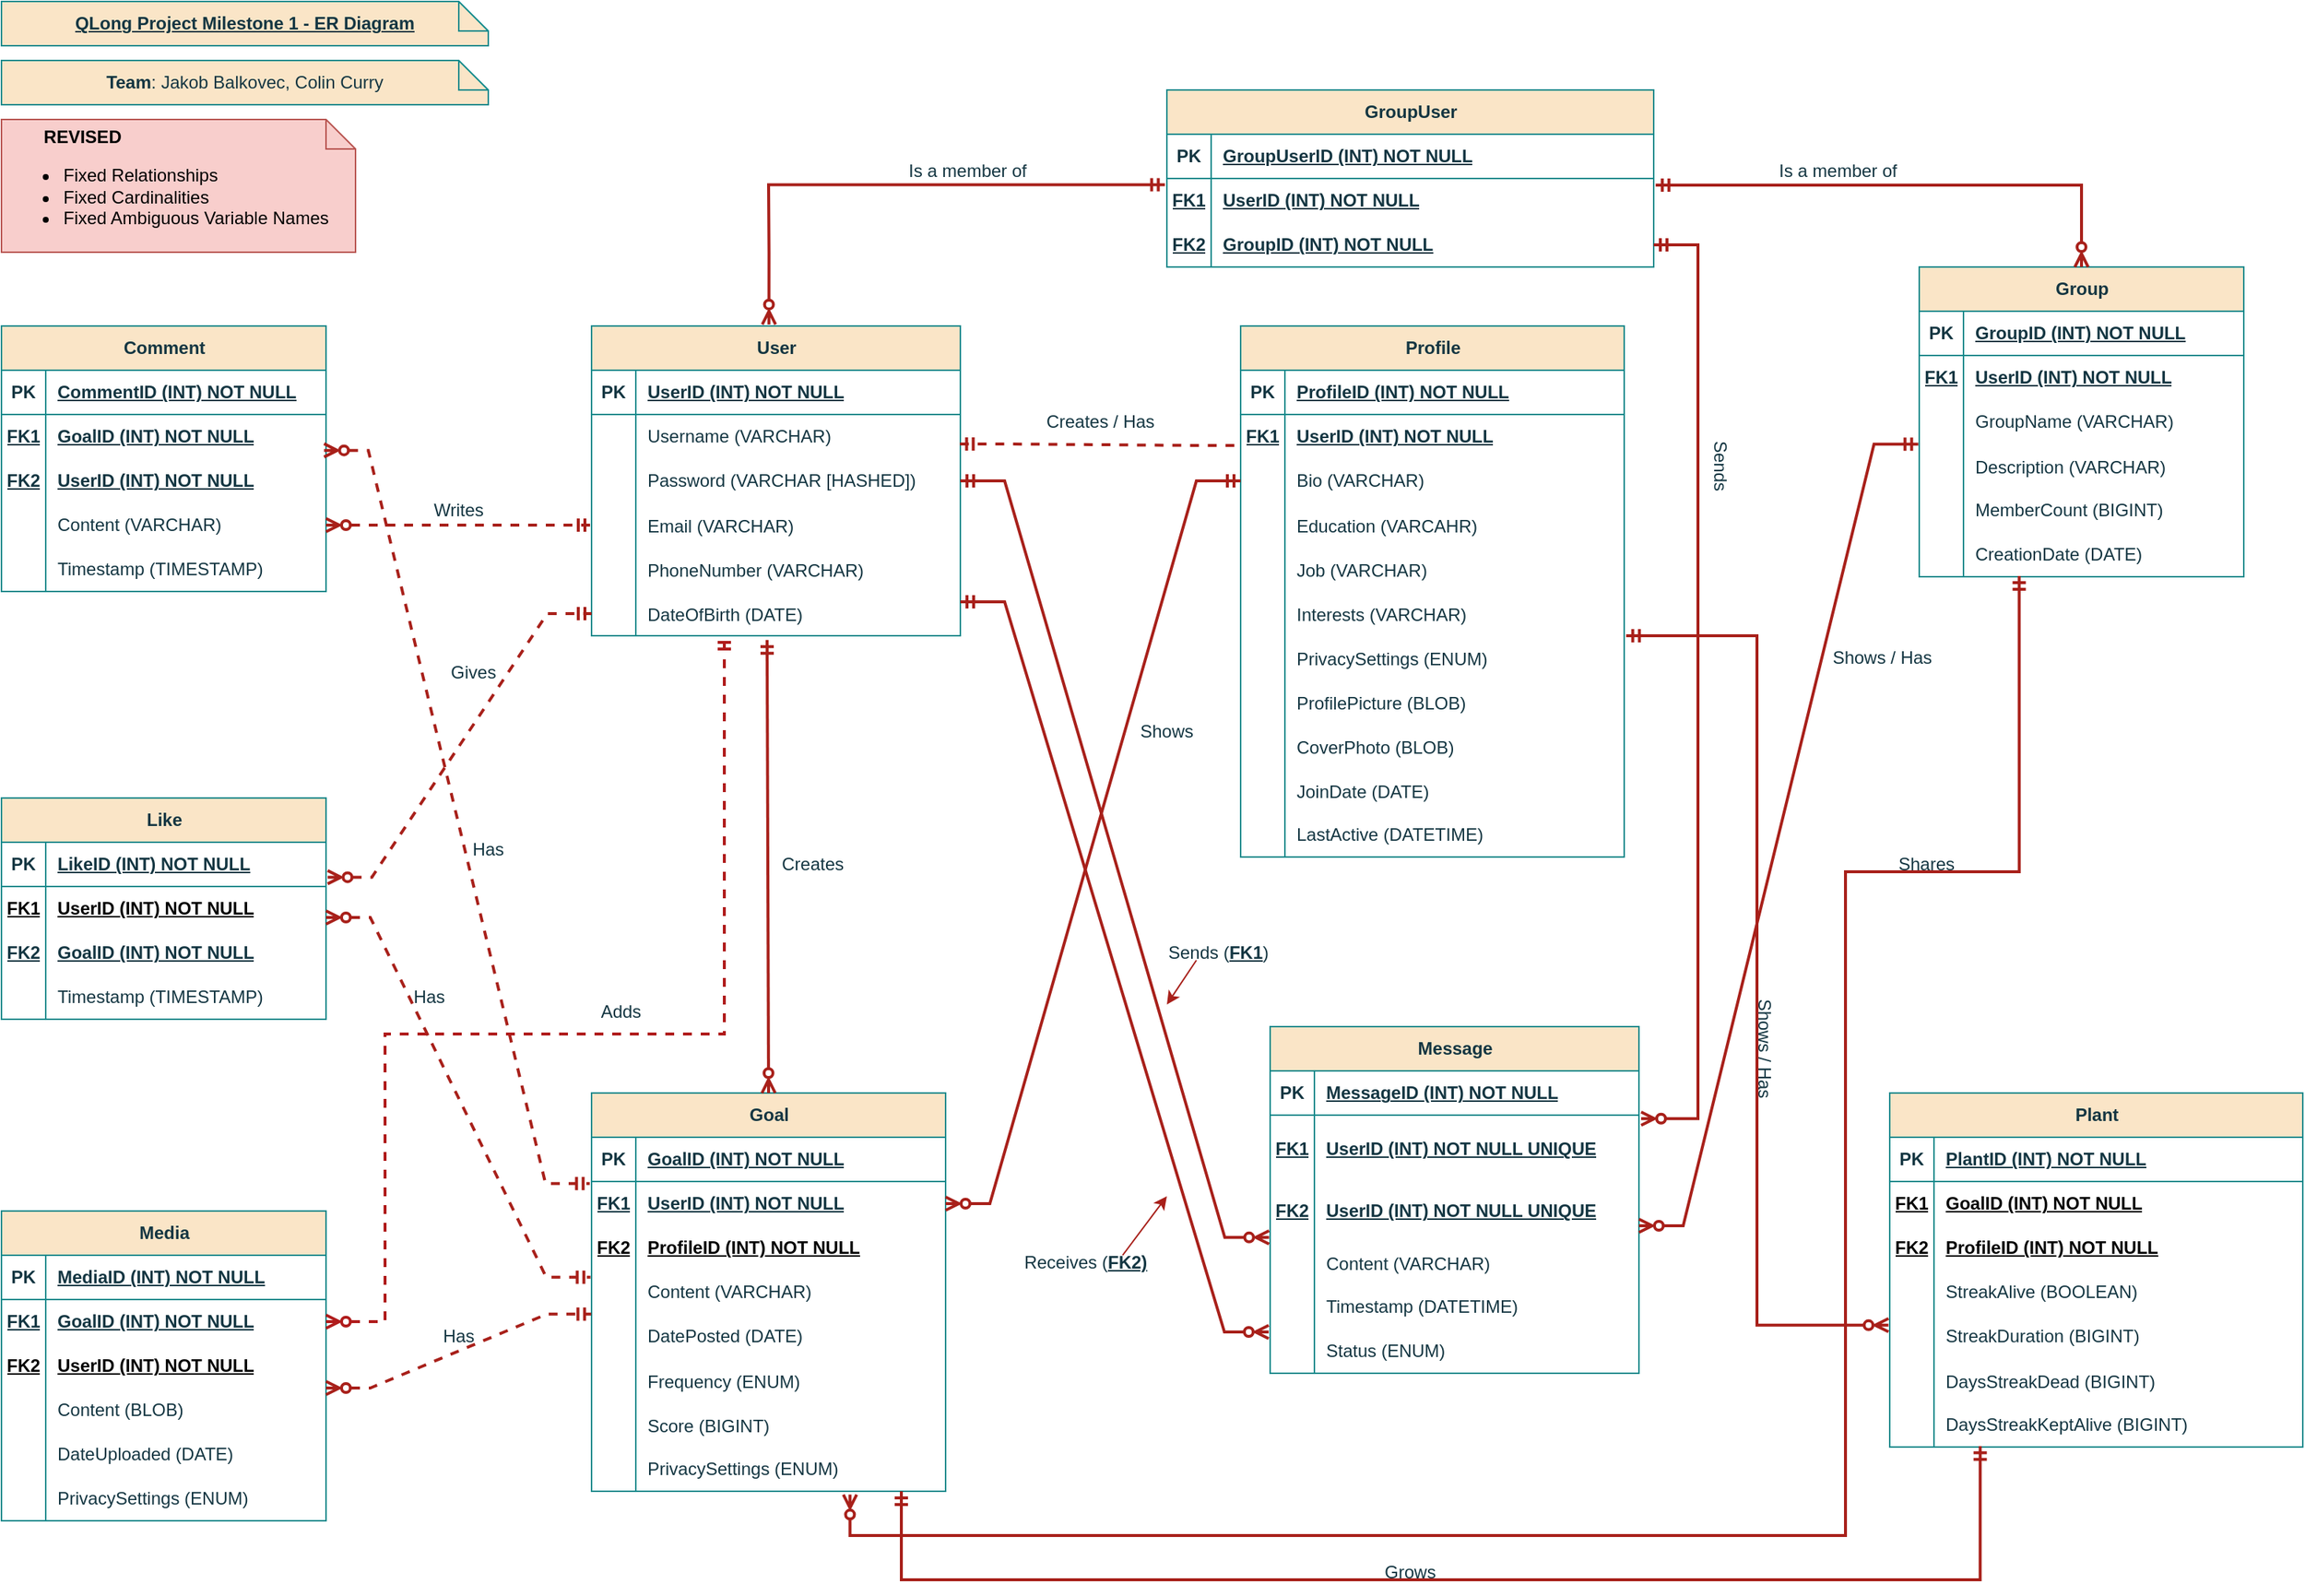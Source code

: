 <mxfile version="22.1.21" type="device">
  <diagram id="R2lEEEUBdFMjLlhIrx00" name="Page-1">
    <mxGraphModel dx="2643" dy="1134" grid="1" gridSize="10" guides="1" tooltips="1" connect="1" arrows="1" fold="1" page="1" pageScale="1" pageWidth="850" pageHeight="1100" math="0" shadow="0" extFonts="Permanent Marker^https://fonts.googleapis.com/css?family=Permanent+Marker">
      <root>
        <mxCell id="0" />
        <mxCell id="1" parent="0" />
        <mxCell id="otqlevIGzc1118veX2_U-1" value="&lt;b&gt;&lt;u&gt;QLong Project Milestone 1 - ER Diagram&lt;/u&gt;&lt;/b&gt;" style="shape=note;size=20;whiteSpace=wrap;html=1;strokeColor=#0F8B8D;fontColor=#143642;fillColor=#FAE5C7;labelBackgroundColor=none;" parent="1" vertex="1">
          <mxGeometry x="-720" y="20" width="330" height="30" as="geometry" />
        </mxCell>
        <mxCell id="otqlevIGzc1118veX2_U-2" value="&lt;b&gt;Team&lt;/b&gt;: Jakob Balkovec, Colin Curry" style="shape=note;size=20;whiteSpace=wrap;html=1;strokeColor=#0F8B8D;fontColor=#143642;fillColor=#FAE5C7;labelBackgroundColor=none;" parent="1" vertex="1">
          <mxGeometry x="-720" y="60" width="330" height="30" as="geometry" />
        </mxCell>
        <mxCell id="otqlevIGzc1118veX2_U-3" value="User" style="shape=table;startSize=30;container=1;collapsible=1;childLayout=tableLayout;fixedRows=1;rowLines=0;fontStyle=1;align=center;resizeLast=1;html=1;strokeColor=#0F8B8D;fontColor=#143642;fillColor=#FAE5C7;labelBackgroundColor=none;" parent="1" vertex="1">
          <mxGeometry x="-320" y="240" width="250" height="210" as="geometry" />
        </mxCell>
        <mxCell id="otqlevIGzc1118veX2_U-4" value="" style="shape=tableRow;horizontal=0;startSize=0;swimlaneHead=0;swimlaneBody=0;fillColor=none;collapsible=0;dropTarget=0;points=[[0,0.5],[1,0.5]];portConstraint=eastwest;top=0;left=0;right=0;bottom=1;strokeColor=#0F8B8D;fontColor=#143642;labelBackgroundColor=none;" parent="otqlevIGzc1118veX2_U-3" vertex="1">
          <mxGeometry y="30" width="250" height="30" as="geometry" />
        </mxCell>
        <mxCell id="otqlevIGzc1118veX2_U-5" value="PK" style="shape=partialRectangle;connectable=0;fillColor=none;top=0;left=0;bottom=0;right=0;fontStyle=1;overflow=hidden;whiteSpace=wrap;html=1;strokeColor=#0F8B8D;fontColor=#143642;labelBackgroundColor=none;" parent="otqlevIGzc1118veX2_U-4" vertex="1">
          <mxGeometry width="30" height="30" as="geometry">
            <mxRectangle width="30" height="30" as="alternateBounds" />
          </mxGeometry>
        </mxCell>
        <mxCell id="otqlevIGzc1118veX2_U-6" value="UserID (INT) NOT NULL" style="shape=partialRectangle;connectable=0;fillColor=none;top=0;left=0;bottom=0;right=0;align=left;spacingLeft=6;fontStyle=5;overflow=hidden;whiteSpace=wrap;html=1;strokeColor=#0F8B8D;fontColor=#143642;labelBackgroundColor=none;" parent="otqlevIGzc1118veX2_U-4" vertex="1">
          <mxGeometry x="30" width="220" height="30" as="geometry">
            <mxRectangle width="220" height="30" as="alternateBounds" />
          </mxGeometry>
        </mxCell>
        <mxCell id="otqlevIGzc1118veX2_U-7" value="" style="shape=tableRow;horizontal=0;startSize=0;swimlaneHead=0;swimlaneBody=0;fillColor=none;collapsible=0;dropTarget=0;points=[[0,0.5],[1,0.5]];portConstraint=eastwest;top=0;left=0;right=0;bottom=0;strokeColor=#0F8B8D;fontColor=#143642;labelBackgroundColor=none;" parent="otqlevIGzc1118veX2_U-3" vertex="1">
          <mxGeometry y="60" width="250" height="30" as="geometry" />
        </mxCell>
        <mxCell id="otqlevIGzc1118veX2_U-8" value="" style="shape=partialRectangle;connectable=0;fillColor=none;top=0;left=0;bottom=0;right=0;editable=1;overflow=hidden;whiteSpace=wrap;html=1;strokeColor=#0F8B8D;fontColor=#143642;labelBackgroundColor=none;" parent="otqlevIGzc1118veX2_U-7" vertex="1">
          <mxGeometry width="30" height="30" as="geometry">
            <mxRectangle width="30" height="30" as="alternateBounds" />
          </mxGeometry>
        </mxCell>
        <mxCell id="otqlevIGzc1118veX2_U-9" value="Username (VARCHAR)" style="shape=partialRectangle;connectable=0;fillColor=none;top=0;left=0;bottom=0;right=0;align=left;spacingLeft=6;overflow=hidden;whiteSpace=wrap;html=1;strokeColor=#0F8B8D;fontColor=#143642;labelBackgroundColor=none;" parent="otqlevIGzc1118veX2_U-7" vertex="1">
          <mxGeometry x="30" width="220" height="30" as="geometry">
            <mxRectangle width="220" height="30" as="alternateBounds" />
          </mxGeometry>
        </mxCell>
        <mxCell id="otqlevIGzc1118veX2_U-10" value="" style="shape=tableRow;horizontal=0;startSize=0;swimlaneHead=0;swimlaneBody=0;fillColor=none;collapsible=0;dropTarget=0;points=[[0,0.5],[1,0.5]];portConstraint=eastwest;top=0;left=0;right=0;bottom=0;strokeColor=#0F8B8D;fontColor=#143642;labelBackgroundColor=none;" parent="otqlevIGzc1118veX2_U-3" vertex="1">
          <mxGeometry y="90" width="250" height="30" as="geometry" />
        </mxCell>
        <mxCell id="otqlevIGzc1118veX2_U-11" value="" style="shape=partialRectangle;connectable=0;fillColor=none;top=0;left=0;bottom=0;right=0;editable=1;overflow=hidden;whiteSpace=wrap;html=1;strokeColor=#0F8B8D;fontColor=#143642;labelBackgroundColor=none;" parent="otqlevIGzc1118veX2_U-10" vertex="1">
          <mxGeometry width="30" height="30" as="geometry">
            <mxRectangle width="30" height="30" as="alternateBounds" />
          </mxGeometry>
        </mxCell>
        <mxCell id="otqlevIGzc1118veX2_U-12" value="Password (VARCHAR [HASHED])" style="shape=partialRectangle;connectable=0;fillColor=none;top=0;left=0;bottom=0;right=0;align=left;spacingLeft=6;overflow=hidden;whiteSpace=wrap;html=1;strokeColor=#0F8B8D;fontColor=#143642;labelBackgroundColor=none;" parent="otqlevIGzc1118veX2_U-10" vertex="1">
          <mxGeometry x="30" width="220" height="30" as="geometry">
            <mxRectangle width="220" height="30" as="alternateBounds" />
          </mxGeometry>
        </mxCell>
        <mxCell id="otqlevIGzc1118veX2_U-256" value="" style="shape=tableRow;horizontal=0;startSize=0;swimlaneHead=0;swimlaneBody=0;fillColor=none;collapsible=0;dropTarget=0;points=[[0,0.5],[1,0.5]];portConstraint=eastwest;top=0;left=0;right=0;bottom=0;strokeColor=#0F8B8D;fontColor=#143642;labelBackgroundColor=none;" parent="otqlevIGzc1118veX2_U-3" vertex="1">
          <mxGeometry y="120" width="250" height="30" as="geometry" />
        </mxCell>
        <mxCell id="otqlevIGzc1118veX2_U-257" value="" style="shape=partialRectangle;connectable=0;fillColor=none;top=0;left=0;bottom=0;right=0;editable=1;overflow=hidden;strokeColor=#0F8B8D;fontColor=#143642;labelBackgroundColor=none;" parent="otqlevIGzc1118veX2_U-256" vertex="1">
          <mxGeometry width="30" height="30" as="geometry">
            <mxRectangle width="30" height="30" as="alternateBounds" />
          </mxGeometry>
        </mxCell>
        <mxCell id="otqlevIGzc1118veX2_U-258" value="Email (VARCHAR)" style="shape=partialRectangle;connectable=0;fillColor=none;top=0;left=0;bottom=0;right=0;align=left;spacingLeft=6;overflow=hidden;strokeColor=#0F8B8D;fontColor=#143642;labelBackgroundColor=none;" parent="otqlevIGzc1118veX2_U-256" vertex="1">
          <mxGeometry x="30" width="220" height="30" as="geometry">
            <mxRectangle width="220" height="30" as="alternateBounds" />
          </mxGeometry>
        </mxCell>
        <mxCell id="l8Zp7Fl75b_rVnFLaEtx-58" value="" style="shape=tableRow;horizontal=0;startSize=0;swimlaneHead=0;swimlaneBody=0;fillColor=none;collapsible=0;dropTarget=0;points=[[0,0.5],[1,0.5]];portConstraint=eastwest;top=0;left=0;right=0;bottom=0;strokeColor=#0F8B8D;fontColor=#143642;" parent="otqlevIGzc1118veX2_U-3" vertex="1">
          <mxGeometry y="150" width="250" height="30" as="geometry" />
        </mxCell>
        <mxCell id="l8Zp7Fl75b_rVnFLaEtx-59" value="" style="shape=partialRectangle;connectable=0;fillColor=none;top=0;left=0;bottom=0;right=0;editable=1;overflow=hidden;strokeColor=#0F8B8D;fontColor=#143642;" parent="l8Zp7Fl75b_rVnFLaEtx-58" vertex="1">
          <mxGeometry width="30" height="30" as="geometry">
            <mxRectangle width="30" height="30" as="alternateBounds" />
          </mxGeometry>
        </mxCell>
        <mxCell id="l8Zp7Fl75b_rVnFLaEtx-60" value="PhoneNumber (VARCHAR)" style="shape=partialRectangle;connectable=0;fillColor=none;top=0;left=0;bottom=0;right=0;align=left;spacingLeft=6;overflow=hidden;strokeColor=#0F8B8D;fontColor=#143642;" parent="l8Zp7Fl75b_rVnFLaEtx-58" vertex="1">
          <mxGeometry x="30" width="220" height="30" as="geometry">
            <mxRectangle width="220" height="30" as="alternateBounds" />
          </mxGeometry>
        </mxCell>
        <mxCell id="otqlevIGzc1118veX2_U-260" value="" style="shape=tableRow;horizontal=0;startSize=0;swimlaneHead=0;swimlaneBody=0;fillColor=none;collapsible=0;dropTarget=0;points=[[0,0.5],[1,0.5]];portConstraint=eastwest;top=0;left=0;right=0;bottom=0;strokeColor=#0F8B8D;fontColor=#143642;labelBackgroundColor=none;" parent="otqlevIGzc1118veX2_U-3" vertex="1">
          <mxGeometry y="180" width="250" height="30" as="geometry" />
        </mxCell>
        <mxCell id="otqlevIGzc1118veX2_U-261" value="" style="shape=partialRectangle;connectable=0;fillColor=none;top=0;left=0;bottom=0;right=0;editable=1;overflow=hidden;strokeColor=#0F8B8D;fontColor=#143642;labelBackgroundColor=none;" parent="otqlevIGzc1118veX2_U-260" vertex="1">
          <mxGeometry width="30" height="30" as="geometry">
            <mxRectangle width="30" height="30" as="alternateBounds" />
          </mxGeometry>
        </mxCell>
        <mxCell id="otqlevIGzc1118veX2_U-262" value="DateOfBirth (DATE)" style="shape=partialRectangle;connectable=0;fillColor=none;top=0;left=0;bottom=0;right=0;align=left;spacingLeft=6;overflow=hidden;strokeColor=#0F8B8D;fontColor=#143642;labelBackgroundColor=none;" parent="otqlevIGzc1118veX2_U-260" vertex="1">
          <mxGeometry x="30" width="220" height="30" as="geometry">
            <mxRectangle width="220" height="30" as="alternateBounds" />
          </mxGeometry>
        </mxCell>
        <mxCell id="otqlevIGzc1118veX2_U-29" value="Media" style="shape=table;startSize=30;container=1;collapsible=1;childLayout=tableLayout;fixedRows=1;rowLines=0;fontStyle=1;align=center;resizeLast=1;html=1;strokeColor=#0F8B8D;fontColor=#143642;fillColor=#FAE5C7;labelBackgroundColor=none;" parent="1" vertex="1">
          <mxGeometry x="-720" y="840" width="220" height="210" as="geometry" />
        </mxCell>
        <mxCell id="otqlevIGzc1118veX2_U-30" value="" style="shape=tableRow;horizontal=0;startSize=0;swimlaneHead=0;swimlaneBody=0;fillColor=none;collapsible=0;dropTarget=0;points=[[0,0.5],[1,0.5]];portConstraint=eastwest;top=0;left=0;right=0;bottom=1;strokeColor=#0F8B8D;fontColor=#143642;labelBackgroundColor=none;" parent="otqlevIGzc1118veX2_U-29" vertex="1">
          <mxGeometry y="30" width="220" height="30" as="geometry" />
        </mxCell>
        <mxCell id="otqlevIGzc1118veX2_U-31" value="PK" style="shape=partialRectangle;connectable=0;fillColor=none;top=0;left=0;bottom=0;right=0;fontStyle=1;overflow=hidden;whiteSpace=wrap;html=1;strokeColor=#0F8B8D;fontColor=#143642;labelBackgroundColor=none;" parent="otqlevIGzc1118veX2_U-30" vertex="1">
          <mxGeometry width="30" height="30" as="geometry">
            <mxRectangle width="30" height="30" as="alternateBounds" />
          </mxGeometry>
        </mxCell>
        <mxCell id="otqlevIGzc1118veX2_U-32" value="MediaID (INT) NOT NULL" style="shape=partialRectangle;connectable=0;fillColor=none;top=0;left=0;bottom=0;right=0;align=left;spacingLeft=6;fontStyle=5;overflow=hidden;whiteSpace=wrap;html=1;strokeColor=#0F8B8D;fontColor=#143642;labelBackgroundColor=none;" parent="otqlevIGzc1118veX2_U-30" vertex="1">
          <mxGeometry x="30" width="190" height="30" as="geometry">
            <mxRectangle width="190" height="30" as="alternateBounds" />
          </mxGeometry>
        </mxCell>
        <mxCell id="otqlevIGzc1118veX2_U-318" value="" style="shape=tableRow;horizontal=0;startSize=0;swimlaneHead=0;swimlaneBody=0;fillColor=none;collapsible=0;dropTarget=0;points=[[0,0.5],[1,0.5]];portConstraint=eastwest;top=0;left=0;right=0;bottom=0;strokeColor=#0F8B8D;fontColor=#143642;labelBackgroundColor=none;" parent="otqlevIGzc1118veX2_U-29" vertex="1">
          <mxGeometry y="60" width="220" height="30" as="geometry" />
        </mxCell>
        <mxCell id="otqlevIGzc1118veX2_U-319" value="FK1" style="shape=partialRectangle;connectable=0;fillColor=none;top=0;left=0;bottom=0;right=0;fontStyle=5;overflow=hidden;whiteSpace=wrap;html=1;strokeColor=#0F8B8D;fontColor=#143642;labelBackgroundColor=none;" parent="otqlevIGzc1118veX2_U-318" vertex="1">
          <mxGeometry width="30" height="30" as="geometry">
            <mxRectangle width="30" height="30" as="alternateBounds" />
          </mxGeometry>
        </mxCell>
        <mxCell id="otqlevIGzc1118veX2_U-320" value="&lt;b&gt;&lt;u&gt;GoalID (INT) NOT NULL&lt;/u&gt;&lt;/b&gt;" style="shape=partialRectangle;connectable=0;fillColor=none;top=0;left=0;bottom=0;right=0;align=left;spacingLeft=6;fontStyle=0;overflow=hidden;whiteSpace=wrap;html=1;strokeColor=#0F8B8D;fontColor=#143642;labelBackgroundColor=none;" parent="otqlevIGzc1118veX2_U-318" vertex="1">
          <mxGeometry x="30" width="190" height="30" as="geometry">
            <mxRectangle width="190" height="30" as="alternateBounds" />
          </mxGeometry>
        </mxCell>
        <mxCell id="WjvOtOXePAzg-_0llr-K-2" value="" style="shape=tableRow;horizontal=0;startSize=0;swimlaneHead=0;swimlaneBody=0;fillColor=none;collapsible=0;dropTarget=0;points=[[0,0.5],[1,0.5]];portConstraint=eastwest;top=0;left=0;right=0;bottom=0;" parent="otqlevIGzc1118veX2_U-29" vertex="1">
          <mxGeometry y="90" width="220" height="30" as="geometry" />
        </mxCell>
        <mxCell id="WjvOtOXePAzg-_0llr-K-3" value="&lt;b&gt;&lt;u&gt;FK2&lt;/u&gt;&lt;/b&gt;" style="shape=partialRectangle;connectable=0;fillColor=none;top=0;left=0;bottom=0;right=0;fontStyle=0;overflow=hidden;whiteSpace=wrap;html=1;" parent="WjvOtOXePAzg-_0llr-K-2" vertex="1">
          <mxGeometry width="30" height="30" as="geometry">
            <mxRectangle width="30" height="30" as="alternateBounds" />
          </mxGeometry>
        </mxCell>
        <mxCell id="WjvOtOXePAzg-_0llr-K-4" value="&lt;b&gt;&lt;u&gt;UserID (INT) NOT NULL&lt;/u&gt;&lt;/b&gt;" style="shape=partialRectangle;connectable=0;fillColor=none;top=0;left=0;bottom=0;right=0;align=left;spacingLeft=6;fontStyle=0;overflow=hidden;whiteSpace=wrap;html=1;" parent="WjvOtOXePAzg-_0llr-K-2" vertex="1">
          <mxGeometry x="30" width="190" height="30" as="geometry">
            <mxRectangle width="190" height="30" as="alternateBounds" />
          </mxGeometry>
        </mxCell>
        <mxCell id="otqlevIGzc1118veX2_U-33" value="" style="shape=tableRow;horizontal=0;startSize=0;swimlaneHead=0;swimlaneBody=0;fillColor=none;collapsible=0;dropTarget=0;points=[[0,0.5],[1,0.5]];portConstraint=eastwest;top=0;left=0;right=0;bottom=0;strokeColor=#0F8B8D;fontColor=#143642;labelBackgroundColor=none;" parent="otqlevIGzc1118veX2_U-29" vertex="1">
          <mxGeometry y="120" width="220" height="30" as="geometry" />
        </mxCell>
        <mxCell id="otqlevIGzc1118veX2_U-34" value="" style="shape=partialRectangle;connectable=0;fillColor=none;top=0;left=0;bottom=0;right=0;editable=1;overflow=hidden;whiteSpace=wrap;html=1;strokeColor=#0F8B8D;fontColor=#143642;labelBackgroundColor=none;" parent="otqlevIGzc1118veX2_U-33" vertex="1">
          <mxGeometry width="30" height="30" as="geometry">
            <mxRectangle width="30" height="30" as="alternateBounds" />
          </mxGeometry>
        </mxCell>
        <mxCell id="otqlevIGzc1118veX2_U-35" value="Content (BLOB)" style="shape=partialRectangle;connectable=0;fillColor=none;top=0;left=0;bottom=0;right=0;align=left;spacingLeft=6;overflow=hidden;whiteSpace=wrap;html=1;strokeColor=#0F8B8D;fontColor=#143642;labelBackgroundColor=none;" parent="otqlevIGzc1118veX2_U-33" vertex="1">
          <mxGeometry x="30" width="190" height="30" as="geometry">
            <mxRectangle width="190" height="30" as="alternateBounds" />
          </mxGeometry>
        </mxCell>
        <mxCell id="otqlevIGzc1118veX2_U-36" value="" style="shape=tableRow;horizontal=0;startSize=0;swimlaneHead=0;swimlaneBody=0;fillColor=none;collapsible=0;dropTarget=0;points=[[0,0.5],[1,0.5]];portConstraint=eastwest;top=0;left=0;right=0;bottom=0;strokeColor=#0F8B8D;fontColor=#143642;labelBackgroundColor=none;" parent="otqlevIGzc1118veX2_U-29" vertex="1">
          <mxGeometry y="150" width="220" height="30" as="geometry" />
        </mxCell>
        <mxCell id="otqlevIGzc1118veX2_U-37" value="" style="shape=partialRectangle;connectable=0;fillColor=none;top=0;left=0;bottom=0;right=0;editable=1;overflow=hidden;whiteSpace=wrap;html=1;strokeColor=#0F8B8D;fontColor=#143642;labelBackgroundColor=none;" parent="otqlevIGzc1118veX2_U-36" vertex="1">
          <mxGeometry width="30" height="30" as="geometry">
            <mxRectangle width="30" height="30" as="alternateBounds" />
          </mxGeometry>
        </mxCell>
        <mxCell id="otqlevIGzc1118veX2_U-38" value="DateUploaded (DATE)" style="shape=partialRectangle;connectable=0;fillColor=none;top=0;left=0;bottom=0;right=0;align=left;spacingLeft=6;overflow=hidden;whiteSpace=wrap;html=1;strokeColor=#0F8B8D;fontColor=#143642;labelBackgroundColor=none;" parent="otqlevIGzc1118veX2_U-36" vertex="1">
          <mxGeometry x="30" width="190" height="30" as="geometry">
            <mxRectangle width="190" height="30" as="alternateBounds" />
          </mxGeometry>
        </mxCell>
        <mxCell id="otqlevIGzc1118veX2_U-39" value="" style="shape=tableRow;horizontal=0;startSize=0;swimlaneHead=0;swimlaneBody=0;fillColor=none;collapsible=0;dropTarget=0;points=[[0,0.5],[1,0.5]];portConstraint=eastwest;top=0;left=0;right=0;bottom=0;strokeColor=#0F8B8D;fontColor=#143642;labelBackgroundColor=none;" parent="otqlevIGzc1118veX2_U-29" vertex="1">
          <mxGeometry y="180" width="220" height="30" as="geometry" />
        </mxCell>
        <mxCell id="otqlevIGzc1118veX2_U-40" value="" style="shape=partialRectangle;connectable=0;fillColor=none;top=0;left=0;bottom=0;right=0;editable=1;overflow=hidden;whiteSpace=wrap;html=1;strokeColor=#0F8B8D;fontColor=#143642;labelBackgroundColor=none;" parent="otqlevIGzc1118veX2_U-39" vertex="1">
          <mxGeometry width="30" height="30" as="geometry">
            <mxRectangle width="30" height="30" as="alternateBounds" />
          </mxGeometry>
        </mxCell>
        <mxCell id="otqlevIGzc1118veX2_U-41" value="PrivacySettings (ENUM)" style="shape=partialRectangle;connectable=0;fillColor=none;top=0;left=0;bottom=0;right=0;align=left;spacingLeft=6;overflow=hidden;whiteSpace=wrap;html=1;strokeColor=#0F8B8D;fontColor=#143642;labelBackgroundColor=none;" parent="otqlevIGzc1118veX2_U-39" vertex="1">
          <mxGeometry x="30" width="190" height="30" as="geometry">
            <mxRectangle width="190" height="30" as="alternateBounds" />
          </mxGeometry>
        </mxCell>
        <mxCell id="otqlevIGzc1118veX2_U-55" value="Message" style="shape=table;startSize=30;container=1;collapsible=1;childLayout=tableLayout;fixedRows=1;rowLines=0;fontStyle=1;align=center;resizeLast=1;html=1;strokeColor=#0F8B8D;fontColor=#143642;fillColor=#FAE5C7;labelBackgroundColor=none;" parent="1" vertex="1">
          <mxGeometry x="140" y="715" width="250" height="235" as="geometry" />
        </mxCell>
        <mxCell id="otqlevIGzc1118veX2_U-56" value="" style="shape=tableRow;horizontal=0;startSize=0;swimlaneHead=0;swimlaneBody=0;fillColor=none;collapsible=0;dropTarget=0;points=[[0,0.5],[1,0.5]];portConstraint=eastwest;top=0;left=0;right=0;bottom=1;strokeColor=#0F8B8D;fontColor=#143642;labelBackgroundColor=none;" parent="otqlevIGzc1118veX2_U-55" vertex="1">
          <mxGeometry y="30" width="250" height="30" as="geometry" />
        </mxCell>
        <mxCell id="otqlevIGzc1118veX2_U-57" value="PK" style="shape=partialRectangle;connectable=0;fillColor=none;top=0;left=0;bottom=0;right=0;fontStyle=1;overflow=hidden;whiteSpace=wrap;html=1;strokeColor=#0F8B8D;fontColor=#143642;labelBackgroundColor=none;" parent="otqlevIGzc1118veX2_U-56" vertex="1">
          <mxGeometry width="30" height="30" as="geometry">
            <mxRectangle width="30" height="30" as="alternateBounds" />
          </mxGeometry>
        </mxCell>
        <mxCell id="otqlevIGzc1118veX2_U-58" value="MessageID (INT) NOT NULL" style="shape=partialRectangle;connectable=0;fillColor=none;top=0;left=0;bottom=0;right=0;align=left;spacingLeft=6;fontStyle=5;overflow=hidden;whiteSpace=wrap;html=1;strokeColor=#0F8B8D;fontColor=#143642;labelBackgroundColor=none;" parent="otqlevIGzc1118veX2_U-56" vertex="1">
          <mxGeometry x="30" width="220" height="30" as="geometry">
            <mxRectangle width="220" height="30" as="alternateBounds" />
          </mxGeometry>
        </mxCell>
        <mxCell id="l8Zp7Fl75b_rVnFLaEtx-61" value="" style="shape=tableRow;horizontal=0;startSize=0;swimlaneHead=0;swimlaneBody=0;fillColor=none;collapsible=0;dropTarget=0;points=[[0,0.5],[1,0.5]];portConstraint=eastwest;top=0;left=0;right=0;bottom=0;strokeColor=#0F8B8D;fontColor=#143642;" parent="otqlevIGzc1118veX2_U-55" vertex="1">
          <mxGeometry y="60" width="250" height="45" as="geometry" />
        </mxCell>
        <mxCell id="l8Zp7Fl75b_rVnFLaEtx-62" value="&lt;b&gt;&lt;u&gt;FK1&lt;/u&gt;&lt;/b&gt;" style="shape=partialRectangle;connectable=0;fillColor=none;top=0;left=0;bottom=0;right=0;fontStyle=0;overflow=hidden;whiteSpace=wrap;html=1;strokeColor=#0F8B8D;fontColor=#143642;" parent="l8Zp7Fl75b_rVnFLaEtx-61" vertex="1">
          <mxGeometry width="30" height="45" as="geometry">
            <mxRectangle width="30" height="45" as="alternateBounds" />
          </mxGeometry>
        </mxCell>
        <mxCell id="l8Zp7Fl75b_rVnFLaEtx-63" value="&lt;b&gt;&lt;u&gt;UserID (INT) NOT NULL UNIQUE&lt;/u&gt;&lt;/b&gt;" style="shape=partialRectangle;connectable=0;fillColor=none;top=0;left=0;bottom=0;right=0;align=left;spacingLeft=6;fontStyle=0;overflow=hidden;whiteSpace=wrap;html=1;strokeColor=#0F8B8D;fontColor=#143642;" parent="l8Zp7Fl75b_rVnFLaEtx-61" vertex="1">
          <mxGeometry x="30" width="220" height="45" as="geometry">
            <mxRectangle width="220" height="45" as="alternateBounds" />
          </mxGeometry>
        </mxCell>
        <mxCell id="l8Zp7Fl75b_rVnFLaEtx-64" value="" style="shape=tableRow;horizontal=0;startSize=0;swimlaneHead=0;swimlaneBody=0;fillColor=none;collapsible=0;dropTarget=0;points=[[0,0.5],[1,0.5]];portConstraint=eastwest;top=0;left=0;right=0;bottom=0;strokeColor=#0F8B8D;fontColor=#143642;" parent="otqlevIGzc1118veX2_U-55" vertex="1">
          <mxGeometry y="105" width="250" height="40" as="geometry" />
        </mxCell>
        <mxCell id="l8Zp7Fl75b_rVnFLaEtx-65" value="&lt;b&gt;&lt;u&gt;FK2&lt;/u&gt;&lt;/b&gt;" style="shape=partialRectangle;connectable=0;fillColor=none;top=0;left=0;bottom=0;right=0;fontStyle=0;overflow=hidden;whiteSpace=wrap;html=1;strokeColor=#0F8B8D;fontColor=#143642;" parent="l8Zp7Fl75b_rVnFLaEtx-64" vertex="1">
          <mxGeometry width="30" height="40" as="geometry">
            <mxRectangle width="30" height="40" as="alternateBounds" />
          </mxGeometry>
        </mxCell>
        <mxCell id="l8Zp7Fl75b_rVnFLaEtx-66" value="&lt;b&gt;&lt;u&gt;UserID (INT) NOT NULL UNIQUE&lt;/u&gt;&lt;/b&gt;" style="shape=partialRectangle;connectable=0;fillColor=none;top=0;left=0;bottom=0;right=0;align=left;spacingLeft=6;fontStyle=0;overflow=hidden;whiteSpace=wrap;html=1;strokeColor=#0F8B8D;fontColor=#143642;" parent="l8Zp7Fl75b_rVnFLaEtx-64" vertex="1">
          <mxGeometry x="30" width="220" height="40" as="geometry">
            <mxRectangle width="220" height="40" as="alternateBounds" />
          </mxGeometry>
        </mxCell>
        <mxCell id="otqlevIGzc1118veX2_U-331" value="" style="shape=tableRow;horizontal=0;startSize=0;swimlaneHead=0;swimlaneBody=0;fillColor=none;collapsible=0;dropTarget=0;points=[[0,0.5],[1,0.5]];portConstraint=eastwest;top=0;left=0;right=0;bottom=0;strokeColor=#0F8B8D;fontColor=#143642;labelBackgroundColor=none;" parent="otqlevIGzc1118veX2_U-55" vertex="1">
          <mxGeometry y="145" width="250" height="30" as="geometry" />
        </mxCell>
        <mxCell id="otqlevIGzc1118veX2_U-332" value="" style="shape=partialRectangle;connectable=0;fillColor=none;top=0;left=0;bottom=0;right=0;editable=1;overflow=hidden;strokeColor=#0F8B8D;fontColor=#143642;labelBackgroundColor=none;" parent="otqlevIGzc1118veX2_U-331" vertex="1">
          <mxGeometry width="30" height="30" as="geometry">
            <mxRectangle width="30" height="30" as="alternateBounds" />
          </mxGeometry>
        </mxCell>
        <mxCell id="otqlevIGzc1118veX2_U-333" value="Content (VARCHAR)" style="shape=partialRectangle;connectable=0;fillColor=none;top=0;left=0;bottom=0;right=0;align=left;spacingLeft=6;overflow=hidden;strokeColor=#0F8B8D;fontColor=#143642;labelBackgroundColor=none;" parent="otqlevIGzc1118veX2_U-331" vertex="1">
          <mxGeometry x="30" width="220" height="30" as="geometry">
            <mxRectangle width="220" height="30" as="alternateBounds" />
          </mxGeometry>
        </mxCell>
        <mxCell id="otqlevIGzc1118veX2_U-62" value="" style="shape=tableRow;horizontal=0;startSize=0;swimlaneHead=0;swimlaneBody=0;fillColor=none;collapsible=0;dropTarget=0;points=[[0,0.5],[1,0.5]];portConstraint=eastwest;top=0;left=0;right=0;bottom=0;strokeColor=#0F8B8D;fontColor=#143642;labelBackgroundColor=none;" parent="otqlevIGzc1118veX2_U-55" vertex="1">
          <mxGeometry y="175" width="250" height="30" as="geometry" />
        </mxCell>
        <mxCell id="otqlevIGzc1118veX2_U-63" value="" style="shape=partialRectangle;connectable=0;fillColor=none;top=0;left=0;bottom=0;right=0;editable=1;overflow=hidden;whiteSpace=wrap;html=1;strokeColor=#0F8B8D;fontColor=#143642;labelBackgroundColor=none;" parent="otqlevIGzc1118veX2_U-62" vertex="1">
          <mxGeometry width="30" height="30" as="geometry">
            <mxRectangle width="30" height="30" as="alternateBounds" />
          </mxGeometry>
        </mxCell>
        <mxCell id="otqlevIGzc1118veX2_U-64" value="Timestamp (DATETIME)" style="shape=partialRectangle;connectable=0;fillColor=none;top=0;left=0;bottom=0;right=0;align=left;spacingLeft=6;overflow=hidden;whiteSpace=wrap;html=1;strokeColor=#0F8B8D;fontColor=#143642;labelBackgroundColor=none;" parent="otqlevIGzc1118veX2_U-62" vertex="1">
          <mxGeometry x="30" width="220" height="30" as="geometry">
            <mxRectangle width="220" height="30" as="alternateBounds" />
          </mxGeometry>
        </mxCell>
        <mxCell id="otqlevIGzc1118veX2_U-65" value="" style="shape=tableRow;horizontal=0;startSize=0;swimlaneHead=0;swimlaneBody=0;fillColor=none;collapsible=0;dropTarget=0;points=[[0,0.5],[1,0.5]];portConstraint=eastwest;top=0;left=0;right=0;bottom=0;strokeColor=#0F8B8D;fontColor=#143642;labelBackgroundColor=none;" parent="otqlevIGzc1118veX2_U-55" vertex="1">
          <mxGeometry y="205" width="250" height="30" as="geometry" />
        </mxCell>
        <mxCell id="otqlevIGzc1118veX2_U-66" value="" style="shape=partialRectangle;connectable=0;fillColor=none;top=0;left=0;bottom=0;right=0;editable=1;overflow=hidden;whiteSpace=wrap;html=1;strokeColor=#0F8B8D;fontColor=#143642;labelBackgroundColor=none;" parent="otqlevIGzc1118veX2_U-65" vertex="1">
          <mxGeometry width="30" height="30" as="geometry">
            <mxRectangle width="30" height="30" as="alternateBounds" />
          </mxGeometry>
        </mxCell>
        <mxCell id="otqlevIGzc1118veX2_U-67" value="Status (ENUM)" style="shape=partialRectangle;connectable=0;fillColor=none;top=0;left=0;bottom=0;right=0;align=left;spacingLeft=6;overflow=hidden;whiteSpace=wrap;html=1;strokeColor=#0F8B8D;fontColor=#143642;labelBackgroundColor=none;" parent="otqlevIGzc1118veX2_U-65" vertex="1">
          <mxGeometry x="30" width="220" height="30" as="geometry">
            <mxRectangle width="220" height="30" as="alternateBounds" />
          </mxGeometry>
        </mxCell>
        <mxCell id="otqlevIGzc1118veX2_U-98" value="Group" style="shape=table;startSize=30;container=1;collapsible=1;childLayout=tableLayout;fixedRows=1;rowLines=0;fontStyle=1;align=center;resizeLast=1;html=1;strokeColor=#0F8B8D;fontColor=#143642;fillColor=#FAE5C7;labelBackgroundColor=none;" parent="1" vertex="1">
          <mxGeometry x="580" y="200" width="220" height="210" as="geometry" />
        </mxCell>
        <mxCell id="otqlevIGzc1118veX2_U-99" value="" style="shape=tableRow;horizontal=0;startSize=0;swimlaneHead=0;swimlaneBody=0;fillColor=none;collapsible=0;dropTarget=0;points=[[0,0.5],[1,0.5]];portConstraint=eastwest;top=0;left=0;right=0;bottom=1;strokeColor=#0F8B8D;fontColor=#143642;labelBackgroundColor=none;" parent="otqlevIGzc1118veX2_U-98" vertex="1">
          <mxGeometry y="30" width="220" height="30" as="geometry" />
        </mxCell>
        <mxCell id="otqlevIGzc1118veX2_U-100" value="PK" style="shape=partialRectangle;connectable=0;fillColor=none;top=0;left=0;bottom=0;right=0;fontStyle=1;overflow=hidden;whiteSpace=wrap;html=1;strokeColor=#0F8B8D;fontColor=#143642;labelBackgroundColor=none;" parent="otqlevIGzc1118veX2_U-99" vertex="1">
          <mxGeometry width="30" height="30" as="geometry">
            <mxRectangle width="30" height="30" as="alternateBounds" />
          </mxGeometry>
        </mxCell>
        <mxCell id="otqlevIGzc1118veX2_U-101" value="GroupID (INT) NOT NULL" style="shape=partialRectangle;connectable=0;fillColor=none;top=0;left=0;bottom=0;right=0;align=left;spacingLeft=6;fontStyle=5;overflow=hidden;whiteSpace=wrap;html=1;strokeColor=#0F8B8D;fontColor=#143642;labelBackgroundColor=none;" parent="otqlevIGzc1118veX2_U-99" vertex="1">
          <mxGeometry x="30" width="190" height="30" as="geometry">
            <mxRectangle width="190" height="30" as="alternateBounds" />
          </mxGeometry>
        </mxCell>
        <mxCell id="otqlevIGzc1118veX2_U-346" value="" style="shape=tableRow;horizontal=0;startSize=0;swimlaneHead=0;swimlaneBody=0;fillColor=none;collapsible=0;dropTarget=0;points=[[0,0.5],[1,0.5]];portConstraint=eastwest;top=0;left=0;right=0;bottom=0;strokeColor=#0F8B8D;fontColor=#143642;labelBackgroundColor=none;" parent="otqlevIGzc1118veX2_U-98" vertex="1">
          <mxGeometry y="60" width="220" height="30" as="geometry" />
        </mxCell>
        <mxCell id="otqlevIGzc1118veX2_U-347" value="&lt;u&gt;&lt;b&gt;FK1&lt;/b&gt;&lt;/u&gt;" style="shape=partialRectangle;connectable=0;fillColor=none;top=0;left=0;bottom=0;right=0;fontStyle=0;overflow=hidden;whiteSpace=wrap;html=1;strokeColor=#0F8B8D;fontColor=#143642;labelBackgroundColor=none;" parent="otqlevIGzc1118veX2_U-346" vertex="1">
          <mxGeometry width="30" height="30" as="geometry">
            <mxRectangle width="30" height="30" as="alternateBounds" />
          </mxGeometry>
        </mxCell>
        <mxCell id="otqlevIGzc1118veX2_U-348" value="&lt;b&gt;&lt;u&gt;UserID (INT) NOT NULL&lt;/u&gt;&lt;/b&gt;" style="shape=partialRectangle;connectable=0;fillColor=none;top=0;left=0;bottom=0;right=0;align=left;spacingLeft=6;fontStyle=0;overflow=hidden;whiteSpace=wrap;html=1;strokeColor=#0F8B8D;fontColor=#143642;labelBackgroundColor=none;" parent="otqlevIGzc1118veX2_U-346" vertex="1">
          <mxGeometry x="30" width="190" height="30" as="geometry">
            <mxRectangle width="190" height="30" as="alternateBounds" />
          </mxGeometry>
        </mxCell>
        <mxCell id="otqlevIGzc1118veX2_U-102" value="" style="shape=tableRow;horizontal=0;startSize=0;swimlaneHead=0;swimlaneBody=0;fillColor=none;collapsible=0;dropTarget=0;points=[[0,0.5],[1,0.5]];portConstraint=eastwest;top=0;left=0;right=0;bottom=0;strokeColor=#0F8B8D;fontColor=#143642;labelBackgroundColor=none;" parent="otqlevIGzc1118veX2_U-98" vertex="1">
          <mxGeometry y="90" width="220" height="30" as="geometry" />
        </mxCell>
        <mxCell id="otqlevIGzc1118veX2_U-103" value="" style="shape=partialRectangle;connectable=0;fillColor=none;top=0;left=0;bottom=0;right=0;editable=1;overflow=hidden;whiteSpace=wrap;html=1;strokeColor=#0F8B8D;fontColor=#143642;labelBackgroundColor=none;" parent="otqlevIGzc1118veX2_U-102" vertex="1">
          <mxGeometry width="30" height="30" as="geometry">
            <mxRectangle width="30" height="30" as="alternateBounds" />
          </mxGeometry>
        </mxCell>
        <mxCell id="otqlevIGzc1118veX2_U-104" value="GroupName (VARCHAR)" style="shape=partialRectangle;connectable=0;fillColor=none;top=0;left=0;bottom=0;right=0;align=left;spacingLeft=6;overflow=hidden;whiteSpace=wrap;html=1;strokeColor=#0F8B8D;fontColor=#143642;labelBackgroundColor=none;" parent="otqlevIGzc1118veX2_U-102" vertex="1">
          <mxGeometry x="30" width="190" height="30" as="geometry">
            <mxRectangle width="190" height="30" as="alternateBounds" />
          </mxGeometry>
        </mxCell>
        <mxCell id="otqlevIGzc1118veX2_U-349" value="" style="shape=tableRow;horizontal=0;startSize=0;swimlaneHead=0;swimlaneBody=0;fillColor=none;collapsible=0;dropTarget=0;points=[[0,0.5],[1,0.5]];portConstraint=eastwest;top=0;left=0;right=0;bottom=0;strokeColor=#0F8B8D;fontColor=#143642;labelBackgroundColor=none;" parent="otqlevIGzc1118veX2_U-98" vertex="1">
          <mxGeometry y="120" width="220" height="30" as="geometry" />
        </mxCell>
        <mxCell id="otqlevIGzc1118veX2_U-350" value="" style="shape=partialRectangle;connectable=0;fillColor=none;top=0;left=0;bottom=0;right=0;editable=1;overflow=hidden;strokeColor=#0F8B8D;fontColor=#143642;labelBackgroundColor=none;" parent="otqlevIGzc1118veX2_U-349" vertex="1">
          <mxGeometry width="30" height="30" as="geometry">
            <mxRectangle width="30" height="30" as="alternateBounds" />
          </mxGeometry>
        </mxCell>
        <mxCell id="otqlevIGzc1118veX2_U-351" value="Description (VARCHAR)" style="shape=partialRectangle;connectable=0;fillColor=none;top=0;left=0;bottom=0;right=0;align=left;spacingLeft=6;overflow=hidden;strokeColor=#0F8B8D;fontColor=#143642;labelBackgroundColor=none;" parent="otqlevIGzc1118veX2_U-349" vertex="1">
          <mxGeometry x="30" width="190" height="30" as="geometry">
            <mxRectangle width="190" height="30" as="alternateBounds" />
          </mxGeometry>
        </mxCell>
        <mxCell id="otqlevIGzc1118veX2_U-105" value="" style="shape=tableRow;horizontal=0;startSize=0;swimlaneHead=0;swimlaneBody=0;fillColor=none;collapsible=0;dropTarget=0;points=[[0,0.5],[1,0.5]];portConstraint=eastwest;top=0;left=0;right=0;bottom=0;strokeColor=#0F8B8D;fontColor=#143642;labelBackgroundColor=none;" parent="otqlevIGzc1118veX2_U-98" vertex="1">
          <mxGeometry y="150" width="220" height="30" as="geometry" />
        </mxCell>
        <mxCell id="otqlevIGzc1118veX2_U-106" value="" style="shape=partialRectangle;connectable=0;fillColor=none;top=0;left=0;bottom=0;right=0;editable=1;overflow=hidden;whiteSpace=wrap;html=1;strokeColor=#0F8B8D;fontColor=#143642;labelBackgroundColor=none;" parent="otqlevIGzc1118veX2_U-105" vertex="1">
          <mxGeometry width="30" height="30" as="geometry">
            <mxRectangle width="30" height="30" as="alternateBounds" />
          </mxGeometry>
        </mxCell>
        <mxCell id="otqlevIGzc1118veX2_U-107" value="MemberCount (BIGINT)" style="shape=partialRectangle;connectable=0;fillColor=none;top=0;left=0;bottom=0;right=0;align=left;spacingLeft=6;overflow=hidden;whiteSpace=wrap;html=1;strokeColor=#0F8B8D;fontColor=#143642;labelBackgroundColor=none;" parent="otqlevIGzc1118veX2_U-105" vertex="1">
          <mxGeometry x="30" width="190" height="30" as="geometry">
            <mxRectangle width="190" height="30" as="alternateBounds" />
          </mxGeometry>
        </mxCell>
        <mxCell id="otqlevIGzc1118veX2_U-108" value="" style="shape=tableRow;horizontal=0;startSize=0;swimlaneHead=0;swimlaneBody=0;fillColor=none;collapsible=0;dropTarget=0;points=[[0,0.5],[1,0.5]];portConstraint=eastwest;top=0;left=0;right=0;bottom=0;strokeColor=#0F8B8D;fontColor=#143642;labelBackgroundColor=none;" parent="otqlevIGzc1118veX2_U-98" vertex="1">
          <mxGeometry y="180" width="220" height="30" as="geometry" />
        </mxCell>
        <mxCell id="otqlevIGzc1118veX2_U-109" value="" style="shape=partialRectangle;connectable=0;fillColor=none;top=0;left=0;bottom=0;right=0;editable=1;overflow=hidden;whiteSpace=wrap;html=1;strokeColor=#0F8B8D;fontColor=#143642;labelBackgroundColor=none;" parent="otqlevIGzc1118veX2_U-108" vertex="1">
          <mxGeometry width="30" height="30" as="geometry">
            <mxRectangle width="30" height="30" as="alternateBounds" />
          </mxGeometry>
        </mxCell>
        <mxCell id="otqlevIGzc1118veX2_U-110" value="CreationDate (DATE)" style="shape=partialRectangle;connectable=0;fillColor=none;top=0;left=0;bottom=0;right=0;align=left;spacingLeft=6;overflow=hidden;whiteSpace=wrap;html=1;strokeColor=#0F8B8D;fontColor=#143642;labelBackgroundColor=none;" parent="otqlevIGzc1118veX2_U-108" vertex="1">
          <mxGeometry x="30" width="190" height="30" as="geometry">
            <mxRectangle width="190" height="30" as="alternateBounds" />
          </mxGeometry>
        </mxCell>
        <mxCell id="otqlevIGzc1118veX2_U-111" value="Comment&lt;br&gt;" style="shape=table;startSize=30;container=1;collapsible=1;childLayout=tableLayout;fixedRows=1;rowLines=0;fontStyle=1;align=center;resizeLast=1;html=1;strokeColor=#0F8B8D;fontColor=#143642;fillColor=#FAE5C7;labelBackgroundColor=none;" parent="1" vertex="1">
          <mxGeometry x="-720" y="240" width="220" height="180" as="geometry" />
        </mxCell>
        <mxCell id="otqlevIGzc1118veX2_U-112" value="" style="shape=tableRow;horizontal=0;startSize=0;swimlaneHead=0;swimlaneBody=0;fillColor=none;collapsible=0;dropTarget=0;points=[[0,0.5],[1,0.5]];portConstraint=eastwest;top=0;left=0;right=0;bottom=1;strokeColor=#0F8B8D;fontColor=#143642;labelBackgroundColor=none;" parent="otqlevIGzc1118veX2_U-111" vertex="1">
          <mxGeometry y="30" width="220" height="30" as="geometry" />
        </mxCell>
        <mxCell id="otqlevIGzc1118veX2_U-113" value="PK" style="shape=partialRectangle;connectable=0;fillColor=none;top=0;left=0;bottom=0;right=0;fontStyle=1;overflow=hidden;whiteSpace=wrap;html=1;strokeColor=#0F8B8D;fontColor=#143642;labelBackgroundColor=none;" parent="otqlevIGzc1118veX2_U-112" vertex="1">
          <mxGeometry width="30" height="30" as="geometry">
            <mxRectangle width="30" height="30" as="alternateBounds" />
          </mxGeometry>
        </mxCell>
        <mxCell id="otqlevIGzc1118veX2_U-114" value="CommentID (INT) NOT NULL" style="shape=partialRectangle;connectable=0;fillColor=none;top=0;left=0;bottom=0;right=0;align=left;spacingLeft=6;fontStyle=5;overflow=hidden;whiteSpace=wrap;html=1;strokeColor=#0F8B8D;fontColor=#143642;labelBackgroundColor=none;" parent="otqlevIGzc1118veX2_U-112" vertex="1">
          <mxGeometry x="30" width="190" height="30" as="geometry">
            <mxRectangle width="190" height="30" as="alternateBounds" />
          </mxGeometry>
        </mxCell>
        <mxCell id="otqlevIGzc1118veX2_U-352" value="" style="shape=tableRow;horizontal=0;startSize=0;swimlaneHead=0;swimlaneBody=0;fillColor=none;collapsible=0;dropTarget=0;points=[[0,0.5],[1,0.5]];portConstraint=eastwest;top=0;left=0;right=0;bottom=0;strokeColor=#0F8B8D;fontColor=#143642;labelBackgroundColor=none;" parent="otqlevIGzc1118veX2_U-111" vertex="1">
          <mxGeometry y="60" width="220" height="30" as="geometry" />
        </mxCell>
        <mxCell id="otqlevIGzc1118veX2_U-353" value="&lt;b&gt;&lt;u&gt;FK1&lt;/u&gt;&lt;/b&gt;" style="shape=partialRectangle;connectable=0;fillColor=none;top=0;left=0;bottom=0;right=0;fontStyle=0;overflow=hidden;whiteSpace=wrap;html=1;strokeColor=#0F8B8D;fontColor=#143642;labelBackgroundColor=none;" parent="otqlevIGzc1118veX2_U-352" vertex="1">
          <mxGeometry width="30" height="30" as="geometry">
            <mxRectangle width="30" height="30" as="alternateBounds" />
          </mxGeometry>
        </mxCell>
        <mxCell id="otqlevIGzc1118veX2_U-354" value="&lt;b&gt;&lt;u&gt;GoalID (INT) NOT NULL&lt;/u&gt;&lt;/b&gt;" style="shape=partialRectangle;connectable=0;fillColor=none;top=0;left=0;bottom=0;right=0;align=left;spacingLeft=6;fontStyle=0;overflow=hidden;whiteSpace=wrap;html=1;strokeColor=#0F8B8D;fontColor=#143642;labelBackgroundColor=none;" parent="otqlevIGzc1118veX2_U-352" vertex="1">
          <mxGeometry x="30" width="190" height="30" as="geometry">
            <mxRectangle width="190" height="30" as="alternateBounds" />
          </mxGeometry>
        </mxCell>
        <mxCell id="otqlevIGzc1118veX2_U-355" value="" style="shape=tableRow;horizontal=0;startSize=0;swimlaneHead=0;swimlaneBody=0;fillColor=none;collapsible=0;dropTarget=0;points=[[0,0.5],[1,0.5]];portConstraint=eastwest;top=0;left=0;right=0;bottom=0;strokeColor=#0F8B8D;fontColor=#143642;labelBackgroundColor=none;" parent="otqlevIGzc1118veX2_U-111" vertex="1">
          <mxGeometry y="90" width="220" height="30" as="geometry" />
        </mxCell>
        <mxCell id="otqlevIGzc1118veX2_U-356" value="&lt;b&gt;&lt;u&gt;FK2&lt;/u&gt;&lt;/b&gt;" style="shape=partialRectangle;connectable=0;fillColor=none;top=0;left=0;bottom=0;right=0;fontStyle=0;overflow=hidden;whiteSpace=wrap;html=1;strokeColor=#0F8B8D;fontColor=#143642;labelBackgroundColor=none;" parent="otqlevIGzc1118veX2_U-355" vertex="1">
          <mxGeometry width="30" height="30" as="geometry">
            <mxRectangle width="30" height="30" as="alternateBounds" />
          </mxGeometry>
        </mxCell>
        <mxCell id="otqlevIGzc1118veX2_U-357" value="&lt;b&gt;&lt;u&gt;UserID (INT) NOT NULL&lt;/u&gt;&lt;/b&gt;" style="shape=partialRectangle;connectable=0;fillColor=none;top=0;left=0;bottom=0;right=0;align=left;spacingLeft=6;fontStyle=0;overflow=hidden;whiteSpace=wrap;html=1;strokeColor=#0F8B8D;fontColor=#143642;labelBackgroundColor=none;" parent="otqlevIGzc1118veX2_U-355" vertex="1">
          <mxGeometry x="30" width="190" height="30" as="geometry">
            <mxRectangle width="190" height="30" as="alternateBounds" />
          </mxGeometry>
        </mxCell>
        <mxCell id="otqlevIGzc1118veX2_U-115" value="" style="shape=tableRow;horizontal=0;startSize=0;swimlaneHead=0;swimlaneBody=0;fillColor=none;collapsible=0;dropTarget=0;points=[[0,0.5],[1,0.5]];portConstraint=eastwest;top=0;left=0;right=0;bottom=0;strokeColor=#0F8B8D;fontColor=#143642;labelBackgroundColor=none;" parent="otqlevIGzc1118veX2_U-111" vertex="1">
          <mxGeometry y="120" width="220" height="30" as="geometry" />
        </mxCell>
        <mxCell id="otqlevIGzc1118veX2_U-116" value="" style="shape=partialRectangle;connectable=0;fillColor=none;top=0;left=0;bottom=0;right=0;editable=1;overflow=hidden;whiteSpace=wrap;html=1;strokeColor=#0F8B8D;fontColor=#143642;labelBackgroundColor=none;" parent="otqlevIGzc1118veX2_U-115" vertex="1">
          <mxGeometry width="30" height="30" as="geometry">
            <mxRectangle width="30" height="30" as="alternateBounds" />
          </mxGeometry>
        </mxCell>
        <mxCell id="otqlevIGzc1118veX2_U-117" value="Content (VARCHAR)" style="shape=partialRectangle;connectable=0;fillColor=none;top=0;left=0;bottom=0;right=0;align=left;spacingLeft=6;overflow=hidden;whiteSpace=wrap;html=1;strokeColor=#0F8B8D;fontColor=#143642;labelBackgroundColor=none;" parent="otqlevIGzc1118veX2_U-115" vertex="1">
          <mxGeometry x="30" width="190" height="30" as="geometry">
            <mxRectangle width="190" height="30" as="alternateBounds" />
          </mxGeometry>
        </mxCell>
        <mxCell id="otqlevIGzc1118veX2_U-118" value="" style="shape=tableRow;horizontal=0;startSize=0;swimlaneHead=0;swimlaneBody=0;fillColor=none;collapsible=0;dropTarget=0;points=[[0,0.5],[1,0.5]];portConstraint=eastwest;top=0;left=0;right=0;bottom=0;strokeColor=#0F8B8D;fontColor=#143642;labelBackgroundColor=none;" parent="otqlevIGzc1118veX2_U-111" vertex="1">
          <mxGeometry y="150" width="220" height="30" as="geometry" />
        </mxCell>
        <mxCell id="otqlevIGzc1118veX2_U-119" value="" style="shape=partialRectangle;connectable=0;fillColor=none;top=0;left=0;bottom=0;right=0;editable=1;overflow=hidden;whiteSpace=wrap;html=1;strokeColor=#0F8B8D;fontColor=#143642;labelBackgroundColor=none;" parent="otqlevIGzc1118veX2_U-118" vertex="1">
          <mxGeometry width="30" height="30" as="geometry">
            <mxRectangle width="30" height="30" as="alternateBounds" />
          </mxGeometry>
        </mxCell>
        <mxCell id="otqlevIGzc1118veX2_U-120" value="Timestamp (TIMESTAMP)" style="shape=partialRectangle;connectable=0;fillColor=none;top=0;left=0;bottom=0;right=0;align=left;spacingLeft=6;overflow=hidden;whiteSpace=wrap;html=1;strokeColor=#0F8B8D;fontColor=#143642;labelBackgroundColor=none;" parent="otqlevIGzc1118veX2_U-118" vertex="1">
          <mxGeometry x="30" width="190" height="30" as="geometry">
            <mxRectangle width="190" height="30" as="alternateBounds" />
          </mxGeometry>
        </mxCell>
        <mxCell id="otqlevIGzc1118veX2_U-189" value="Goal" style="shape=table;startSize=30;container=1;collapsible=1;childLayout=tableLayout;fixedRows=1;rowLines=0;fontStyle=1;align=center;resizeLast=1;html=1;strokeColor=#0F8B8D;fontColor=#143642;fillColor=#FAE5C7;labelBackgroundColor=none;" parent="1" vertex="1">
          <mxGeometry x="-320" y="760" width="240" height="270" as="geometry" />
        </mxCell>
        <mxCell id="otqlevIGzc1118veX2_U-190" value="" style="shape=tableRow;horizontal=0;startSize=0;swimlaneHead=0;swimlaneBody=0;fillColor=none;collapsible=0;dropTarget=0;points=[[0,0.5],[1,0.5]];portConstraint=eastwest;top=0;left=0;right=0;bottom=1;strokeColor=#0F8B8D;fontColor=#143642;labelBackgroundColor=none;" parent="otqlevIGzc1118veX2_U-189" vertex="1">
          <mxGeometry y="30" width="240" height="30" as="geometry" />
        </mxCell>
        <mxCell id="otqlevIGzc1118veX2_U-191" value="PK" style="shape=partialRectangle;connectable=0;fillColor=none;top=0;left=0;bottom=0;right=0;fontStyle=1;overflow=hidden;whiteSpace=wrap;html=1;strokeColor=#0F8B8D;fontColor=#143642;labelBackgroundColor=none;" parent="otqlevIGzc1118veX2_U-190" vertex="1">
          <mxGeometry width="30" height="30" as="geometry">
            <mxRectangle width="30" height="30" as="alternateBounds" />
          </mxGeometry>
        </mxCell>
        <mxCell id="otqlevIGzc1118veX2_U-192" value="GoalID (INT) NOT NULL" style="shape=partialRectangle;connectable=0;fillColor=none;top=0;left=0;bottom=0;right=0;align=left;spacingLeft=6;fontStyle=5;overflow=hidden;whiteSpace=wrap;html=1;strokeColor=#0F8B8D;fontColor=#143642;labelBackgroundColor=none;" parent="otqlevIGzc1118veX2_U-190" vertex="1">
          <mxGeometry x="30" width="210" height="30" as="geometry">
            <mxRectangle width="210" height="30" as="alternateBounds" />
          </mxGeometry>
        </mxCell>
        <mxCell id="otqlevIGzc1118veX2_U-314" value="" style="shape=tableRow;horizontal=0;startSize=0;swimlaneHead=0;swimlaneBody=0;fillColor=none;collapsible=0;dropTarget=0;points=[[0,0.5],[1,0.5]];portConstraint=eastwest;top=0;left=0;right=0;bottom=0;strokeColor=#0F8B8D;fontColor=#143642;labelBackgroundColor=none;" parent="otqlevIGzc1118veX2_U-189" vertex="1">
          <mxGeometry y="60" width="240" height="30" as="geometry" />
        </mxCell>
        <mxCell id="otqlevIGzc1118veX2_U-315" value="&lt;u&gt;&lt;b&gt;FK1&lt;/b&gt;&lt;/u&gt;" style="shape=partialRectangle;connectable=0;fillColor=none;top=0;left=0;bottom=0;right=0;fontStyle=0;overflow=hidden;whiteSpace=wrap;html=1;strokeColor=#0F8B8D;fontColor=#143642;labelBackgroundColor=none;" parent="otqlevIGzc1118veX2_U-314" vertex="1">
          <mxGeometry width="30" height="30" as="geometry">
            <mxRectangle width="30" height="30" as="alternateBounds" />
          </mxGeometry>
        </mxCell>
        <mxCell id="otqlevIGzc1118veX2_U-316" value="&lt;span&gt;UserID (INT) NOT NULL&lt;/span&gt;" style="shape=partialRectangle;connectable=0;fillColor=none;top=0;left=0;bottom=0;right=0;align=left;spacingLeft=6;fontStyle=5;overflow=hidden;whiteSpace=wrap;html=1;strokeColor=#0F8B8D;fontColor=#143642;labelBackgroundColor=none;" parent="otqlevIGzc1118veX2_U-314" vertex="1">
          <mxGeometry x="30" width="210" height="30" as="geometry">
            <mxRectangle width="210" height="30" as="alternateBounds" />
          </mxGeometry>
        </mxCell>
        <mxCell id="K5GHHv1P438-gCajiZ7g-7" value="" style="shape=tableRow;horizontal=0;startSize=0;swimlaneHead=0;swimlaneBody=0;fillColor=none;collapsible=0;dropTarget=0;points=[[0,0.5],[1,0.5]];portConstraint=eastwest;top=0;left=0;right=0;bottom=0;" parent="otqlevIGzc1118veX2_U-189" vertex="1">
          <mxGeometry y="90" width="240" height="30" as="geometry" />
        </mxCell>
        <mxCell id="K5GHHv1P438-gCajiZ7g-8" value="&lt;u&gt;&lt;b&gt;FK2&lt;/b&gt;&lt;/u&gt;" style="shape=partialRectangle;connectable=0;fillColor=none;top=0;left=0;bottom=0;right=0;fontStyle=0;overflow=hidden;whiteSpace=wrap;html=1;" parent="K5GHHv1P438-gCajiZ7g-7" vertex="1">
          <mxGeometry width="30" height="30" as="geometry">
            <mxRectangle width="30" height="30" as="alternateBounds" />
          </mxGeometry>
        </mxCell>
        <mxCell id="K5GHHv1P438-gCajiZ7g-9" value="&lt;b&gt;&lt;u&gt;ProfileID (INT) NOT NULL&lt;/u&gt;&lt;/b&gt;" style="shape=partialRectangle;connectable=0;fillColor=none;top=0;left=0;bottom=0;right=0;align=left;spacingLeft=6;fontStyle=0;overflow=hidden;whiteSpace=wrap;html=1;" parent="K5GHHv1P438-gCajiZ7g-7" vertex="1">
          <mxGeometry x="30" width="210" height="30" as="geometry">
            <mxRectangle width="210" height="30" as="alternateBounds" />
          </mxGeometry>
        </mxCell>
        <mxCell id="otqlevIGzc1118veX2_U-193" value="" style="shape=tableRow;horizontal=0;startSize=0;swimlaneHead=0;swimlaneBody=0;fillColor=none;collapsible=0;dropTarget=0;points=[[0,0.5],[1,0.5]];portConstraint=eastwest;top=0;left=0;right=0;bottom=0;strokeColor=#0F8B8D;fontColor=#143642;labelBackgroundColor=none;" parent="otqlevIGzc1118veX2_U-189" vertex="1">
          <mxGeometry y="120" width="240" height="30" as="geometry" />
        </mxCell>
        <mxCell id="otqlevIGzc1118veX2_U-194" value="" style="shape=partialRectangle;connectable=0;fillColor=none;top=0;left=0;bottom=0;right=0;editable=1;overflow=hidden;whiteSpace=wrap;html=1;strokeColor=#0F8B8D;fontColor=#143642;labelBackgroundColor=none;" parent="otqlevIGzc1118veX2_U-193" vertex="1">
          <mxGeometry width="30" height="30" as="geometry">
            <mxRectangle width="30" height="30" as="alternateBounds" />
          </mxGeometry>
        </mxCell>
        <mxCell id="otqlevIGzc1118veX2_U-195" value="Content (VARCHAR)" style="shape=partialRectangle;connectable=0;fillColor=none;top=0;left=0;bottom=0;right=0;align=left;spacingLeft=6;overflow=hidden;whiteSpace=wrap;html=1;strokeColor=#0F8B8D;fontColor=#143642;labelBackgroundColor=none;" parent="otqlevIGzc1118veX2_U-193" vertex="1">
          <mxGeometry x="30" width="210" height="30" as="geometry">
            <mxRectangle width="210" height="30" as="alternateBounds" />
          </mxGeometry>
        </mxCell>
        <mxCell id="otqlevIGzc1118veX2_U-196" value="" style="shape=tableRow;horizontal=0;startSize=0;swimlaneHead=0;swimlaneBody=0;fillColor=none;collapsible=0;dropTarget=0;points=[[0,0.5],[1,0.5]];portConstraint=eastwest;top=0;left=0;right=0;bottom=0;strokeColor=#0F8B8D;fontColor=#143642;labelBackgroundColor=none;" parent="otqlevIGzc1118veX2_U-189" vertex="1">
          <mxGeometry y="150" width="240" height="30" as="geometry" />
        </mxCell>
        <mxCell id="otqlevIGzc1118veX2_U-197" value="" style="shape=partialRectangle;connectable=0;fillColor=none;top=0;left=0;bottom=0;right=0;editable=1;overflow=hidden;whiteSpace=wrap;html=1;strokeColor=#0F8B8D;fontColor=#143642;labelBackgroundColor=none;" parent="otqlevIGzc1118veX2_U-196" vertex="1">
          <mxGeometry width="30" height="30" as="geometry">
            <mxRectangle width="30" height="30" as="alternateBounds" />
          </mxGeometry>
        </mxCell>
        <mxCell id="otqlevIGzc1118veX2_U-198" value="DatePosted (DATE)" style="shape=partialRectangle;connectable=0;fillColor=none;top=0;left=0;bottom=0;right=0;align=left;spacingLeft=6;overflow=hidden;whiteSpace=wrap;html=1;strokeColor=#0F8B8D;fontColor=#143642;labelBackgroundColor=none;" parent="otqlevIGzc1118veX2_U-196" vertex="1">
          <mxGeometry x="30" width="210" height="30" as="geometry">
            <mxRectangle width="210" height="30" as="alternateBounds" />
          </mxGeometry>
        </mxCell>
        <mxCell id="l8Zp7Fl75b_rVnFLaEtx-30" value="" style="shape=tableRow;horizontal=0;startSize=0;swimlaneHead=0;swimlaneBody=0;fillColor=none;collapsible=0;dropTarget=0;points=[[0,0.5],[1,0.5]];portConstraint=eastwest;top=0;left=0;right=0;bottom=0;strokeColor=#0F8B8D;fontColor=#143642;" parent="otqlevIGzc1118veX2_U-189" vertex="1">
          <mxGeometry y="180" width="240" height="30" as="geometry" />
        </mxCell>
        <mxCell id="l8Zp7Fl75b_rVnFLaEtx-31" value="" style="shape=partialRectangle;connectable=0;fillColor=none;top=0;left=0;bottom=0;right=0;editable=1;overflow=hidden;strokeColor=#0F8B8D;fontColor=#143642;" parent="l8Zp7Fl75b_rVnFLaEtx-30" vertex="1">
          <mxGeometry width="30" height="30" as="geometry">
            <mxRectangle width="30" height="30" as="alternateBounds" />
          </mxGeometry>
        </mxCell>
        <mxCell id="l8Zp7Fl75b_rVnFLaEtx-32" value="Frequency (ENUM)" style="shape=partialRectangle;connectable=0;fillColor=none;top=0;left=0;bottom=0;right=0;align=left;spacingLeft=6;overflow=hidden;strokeColor=#0F8B8D;fontColor=#143642;" parent="l8Zp7Fl75b_rVnFLaEtx-30" vertex="1">
          <mxGeometry x="30" width="210" height="30" as="geometry">
            <mxRectangle width="210" height="30" as="alternateBounds" />
          </mxGeometry>
        </mxCell>
        <mxCell id="l8Zp7Fl75b_rVnFLaEtx-55" value="" style="shape=tableRow;horizontal=0;startSize=0;swimlaneHead=0;swimlaneBody=0;fillColor=none;collapsible=0;dropTarget=0;points=[[0,0.5],[1,0.5]];portConstraint=eastwest;top=0;left=0;right=0;bottom=0;strokeColor=#0F8B8D;fontColor=#143642;" parent="otqlevIGzc1118veX2_U-189" vertex="1">
          <mxGeometry y="210" width="240" height="30" as="geometry" />
        </mxCell>
        <mxCell id="l8Zp7Fl75b_rVnFLaEtx-56" value="" style="shape=partialRectangle;connectable=0;fillColor=none;top=0;left=0;bottom=0;right=0;editable=1;overflow=hidden;strokeColor=#0F8B8D;fontColor=#143642;" parent="l8Zp7Fl75b_rVnFLaEtx-55" vertex="1">
          <mxGeometry width="30" height="30" as="geometry">
            <mxRectangle width="30" height="30" as="alternateBounds" />
          </mxGeometry>
        </mxCell>
        <mxCell id="l8Zp7Fl75b_rVnFLaEtx-57" value="Score (BIGINT)" style="shape=partialRectangle;connectable=0;fillColor=none;top=0;left=0;bottom=0;right=0;align=left;spacingLeft=6;overflow=hidden;strokeColor=#0F8B8D;fontColor=#143642;" parent="l8Zp7Fl75b_rVnFLaEtx-55" vertex="1">
          <mxGeometry x="30" width="210" height="30" as="geometry">
            <mxRectangle width="210" height="30" as="alternateBounds" />
          </mxGeometry>
        </mxCell>
        <mxCell id="otqlevIGzc1118veX2_U-199" value="" style="shape=tableRow;horizontal=0;startSize=0;swimlaneHead=0;swimlaneBody=0;fillColor=none;collapsible=0;dropTarget=0;points=[[0,0.5],[1,0.5]];portConstraint=eastwest;top=0;left=0;right=0;bottom=0;strokeColor=#0F8B8D;fontColor=#143642;labelBackgroundColor=none;" parent="otqlevIGzc1118veX2_U-189" vertex="1">
          <mxGeometry y="240" width="240" height="30" as="geometry" />
        </mxCell>
        <mxCell id="otqlevIGzc1118veX2_U-200" value="" style="shape=partialRectangle;connectable=0;fillColor=none;top=0;left=0;bottom=0;right=0;editable=1;overflow=hidden;whiteSpace=wrap;html=1;strokeColor=#0F8B8D;fontColor=#143642;labelBackgroundColor=none;" parent="otqlevIGzc1118veX2_U-199" vertex="1">
          <mxGeometry width="30" height="30" as="geometry">
            <mxRectangle width="30" height="30" as="alternateBounds" />
          </mxGeometry>
        </mxCell>
        <mxCell id="otqlevIGzc1118veX2_U-201" value="PrivacySettings (ENUM)" style="shape=partialRectangle;connectable=0;fillColor=none;top=0;left=0;bottom=0;right=0;align=left;spacingLeft=6;overflow=hidden;whiteSpace=wrap;html=1;strokeColor=#0F8B8D;fontColor=#143642;labelBackgroundColor=none;" parent="otqlevIGzc1118veX2_U-199" vertex="1">
          <mxGeometry x="30" width="210" height="30" as="geometry">
            <mxRectangle width="210" height="30" as="alternateBounds" />
          </mxGeometry>
        </mxCell>
        <mxCell id="otqlevIGzc1118veX2_U-202" value="Profile" style="shape=table;startSize=30;container=1;collapsible=1;childLayout=tableLayout;fixedRows=1;rowLines=0;fontStyle=1;align=center;resizeLast=1;html=1;strokeColor=#0F8B8D;fontColor=#143642;fillColor=#FAE5C7;labelBackgroundColor=none;" parent="1" vertex="1">
          <mxGeometry x="120" y="240" width="260" height="360" as="geometry" />
        </mxCell>
        <mxCell id="otqlevIGzc1118veX2_U-203" value="" style="shape=tableRow;horizontal=0;startSize=0;swimlaneHead=0;swimlaneBody=0;fillColor=none;collapsible=0;dropTarget=0;points=[[0,0.5],[1,0.5]];portConstraint=eastwest;top=0;left=0;right=0;bottom=1;strokeColor=#0F8B8D;fontColor=#143642;labelBackgroundColor=none;" parent="otqlevIGzc1118veX2_U-202" vertex="1">
          <mxGeometry y="30" width="260" height="30" as="geometry" />
        </mxCell>
        <mxCell id="otqlevIGzc1118veX2_U-204" value="PK" style="shape=partialRectangle;connectable=0;fillColor=none;top=0;left=0;bottom=0;right=0;fontStyle=1;overflow=hidden;whiteSpace=wrap;html=1;strokeColor=#0F8B8D;fontColor=#143642;labelBackgroundColor=none;" parent="otqlevIGzc1118veX2_U-203" vertex="1">
          <mxGeometry width="30" height="30" as="geometry">
            <mxRectangle width="30" height="30" as="alternateBounds" />
          </mxGeometry>
        </mxCell>
        <mxCell id="otqlevIGzc1118veX2_U-205" value="ProfileID (INT) NOT NULL" style="shape=partialRectangle;connectable=0;fillColor=none;top=0;left=0;bottom=0;right=0;align=left;spacingLeft=6;fontStyle=5;overflow=hidden;whiteSpace=wrap;html=1;strokeColor=#0F8B8D;fontColor=#143642;labelBackgroundColor=none;" parent="otqlevIGzc1118veX2_U-203" vertex="1">
          <mxGeometry x="30" width="230" height="30" as="geometry">
            <mxRectangle width="230" height="30" as="alternateBounds" />
          </mxGeometry>
        </mxCell>
        <mxCell id="otqlevIGzc1118veX2_U-424" value="" style="shape=tableRow;horizontal=0;startSize=0;swimlaneHead=0;swimlaneBody=0;fillColor=none;collapsible=0;dropTarget=0;points=[[0,0.5],[1,0.5]];portConstraint=eastwest;top=0;left=0;right=0;bottom=0;strokeColor=#0F8B8D;fontColor=#143642;labelBackgroundColor=none;" parent="otqlevIGzc1118veX2_U-202" vertex="1">
          <mxGeometry y="60" width="260" height="30" as="geometry" />
        </mxCell>
        <mxCell id="otqlevIGzc1118veX2_U-425" value="&lt;u&gt;&lt;b&gt;FK1&lt;/b&gt;&lt;/u&gt;" style="shape=partialRectangle;connectable=0;fillColor=none;top=0;left=0;bottom=0;right=0;fontStyle=0;overflow=hidden;whiteSpace=wrap;html=1;strokeColor=#0F8B8D;fontColor=#143642;labelBackgroundColor=none;" parent="otqlevIGzc1118veX2_U-424" vertex="1">
          <mxGeometry width="30" height="30" as="geometry">
            <mxRectangle width="30" height="30" as="alternateBounds" />
          </mxGeometry>
        </mxCell>
        <mxCell id="otqlevIGzc1118veX2_U-426" value="&lt;b&gt;&lt;u&gt;UserID (INT) NOT NULL&lt;/u&gt;&lt;/b&gt;" style="shape=partialRectangle;connectable=0;fillColor=none;top=0;left=0;bottom=0;right=0;align=left;spacingLeft=6;fontStyle=0;overflow=hidden;whiteSpace=wrap;html=1;strokeColor=#0F8B8D;fontColor=#143642;labelBackgroundColor=none;" parent="otqlevIGzc1118veX2_U-424" vertex="1">
          <mxGeometry x="30" width="230" height="30" as="geometry">
            <mxRectangle width="230" height="30" as="alternateBounds" />
          </mxGeometry>
        </mxCell>
        <mxCell id="otqlevIGzc1118veX2_U-206" value="" style="shape=tableRow;horizontal=0;startSize=0;swimlaneHead=0;swimlaneBody=0;fillColor=none;collapsible=0;dropTarget=0;points=[[0,0.5],[1,0.5]];portConstraint=eastwest;top=0;left=0;right=0;bottom=0;strokeColor=#0F8B8D;fontColor=#143642;labelBackgroundColor=none;" parent="otqlevIGzc1118veX2_U-202" vertex="1">
          <mxGeometry y="90" width="260" height="30" as="geometry" />
        </mxCell>
        <mxCell id="otqlevIGzc1118veX2_U-207" value="" style="shape=partialRectangle;connectable=0;fillColor=none;top=0;left=0;bottom=0;right=0;editable=1;overflow=hidden;whiteSpace=wrap;html=1;strokeColor=#0F8B8D;fontColor=#143642;labelBackgroundColor=none;" parent="otqlevIGzc1118veX2_U-206" vertex="1">
          <mxGeometry width="30" height="30" as="geometry">
            <mxRectangle width="30" height="30" as="alternateBounds" />
          </mxGeometry>
        </mxCell>
        <mxCell id="otqlevIGzc1118veX2_U-208" value="Bio (VARCHAR)" style="shape=partialRectangle;connectable=0;fillColor=none;top=0;left=0;bottom=0;right=0;align=left;spacingLeft=6;overflow=hidden;whiteSpace=wrap;html=1;strokeColor=#0F8B8D;fontColor=#143642;labelBackgroundColor=none;" parent="otqlevIGzc1118veX2_U-206" vertex="1">
          <mxGeometry x="30" width="230" height="30" as="geometry">
            <mxRectangle width="230" height="30" as="alternateBounds" />
          </mxGeometry>
        </mxCell>
        <mxCell id="otqlevIGzc1118veX2_U-433" value="" style="shape=tableRow;horizontal=0;startSize=0;swimlaneHead=0;swimlaneBody=0;fillColor=none;collapsible=0;dropTarget=0;points=[[0,0.5],[1,0.5]];portConstraint=eastwest;top=0;left=0;right=0;bottom=0;strokeColor=#0F8B8D;fontColor=#143642;labelBackgroundColor=none;" parent="otqlevIGzc1118veX2_U-202" vertex="1">
          <mxGeometry y="120" width="260" height="30" as="geometry" />
        </mxCell>
        <mxCell id="otqlevIGzc1118veX2_U-434" value="" style="shape=partialRectangle;connectable=0;fillColor=none;top=0;left=0;bottom=0;right=0;editable=1;overflow=hidden;strokeColor=#0F8B8D;fontColor=#143642;labelBackgroundColor=none;" parent="otqlevIGzc1118veX2_U-433" vertex="1">
          <mxGeometry width="30" height="30" as="geometry">
            <mxRectangle width="30" height="30" as="alternateBounds" />
          </mxGeometry>
        </mxCell>
        <mxCell id="otqlevIGzc1118veX2_U-435" value="Education (VARCAHR)" style="shape=partialRectangle;connectable=0;fillColor=none;top=0;left=0;bottom=0;right=0;align=left;spacingLeft=6;overflow=hidden;strokeColor=#0F8B8D;fontColor=#143642;labelBackgroundColor=none;" parent="otqlevIGzc1118veX2_U-433" vertex="1">
          <mxGeometry x="30" width="230" height="30" as="geometry">
            <mxRectangle width="230" height="30" as="alternateBounds" />
          </mxGeometry>
        </mxCell>
        <mxCell id="otqlevIGzc1118veX2_U-439" value="" style="shape=tableRow;horizontal=0;startSize=0;swimlaneHead=0;swimlaneBody=0;fillColor=none;collapsible=0;dropTarget=0;points=[[0,0.5],[1,0.5]];portConstraint=eastwest;top=0;left=0;right=0;bottom=0;strokeColor=#0F8B8D;fontColor=#143642;labelBackgroundColor=none;" parent="otqlevIGzc1118veX2_U-202" vertex="1">
          <mxGeometry y="150" width="260" height="30" as="geometry" />
        </mxCell>
        <mxCell id="otqlevIGzc1118veX2_U-440" value="" style="shape=partialRectangle;connectable=0;fillColor=none;top=0;left=0;bottom=0;right=0;editable=1;overflow=hidden;strokeColor=#0F8B8D;fontColor=#143642;labelBackgroundColor=none;" parent="otqlevIGzc1118veX2_U-439" vertex="1">
          <mxGeometry width="30" height="30" as="geometry">
            <mxRectangle width="30" height="30" as="alternateBounds" />
          </mxGeometry>
        </mxCell>
        <mxCell id="otqlevIGzc1118veX2_U-441" value="Job (VARCHAR)" style="shape=partialRectangle;connectable=0;fillColor=none;top=0;left=0;bottom=0;right=0;align=left;spacingLeft=6;overflow=hidden;strokeColor=#0F8B8D;fontColor=#143642;labelBackgroundColor=none;" parent="otqlevIGzc1118veX2_U-439" vertex="1">
          <mxGeometry x="30" width="230" height="30" as="geometry">
            <mxRectangle width="230" height="30" as="alternateBounds" />
          </mxGeometry>
        </mxCell>
        <mxCell id="otqlevIGzc1118veX2_U-430" value="" style="shape=tableRow;horizontal=0;startSize=0;swimlaneHead=0;swimlaneBody=0;fillColor=none;collapsible=0;dropTarget=0;points=[[0,0.5],[1,0.5]];portConstraint=eastwest;top=0;left=0;right=0;bottom=0;strokeColor=#0F8B8D;fontColor=#143642;labelBackgroundColor=none;" parent="otqlevIGzc1118veX2_U-202" vertex="1">
          <mxGeometry y="180" width="260" height="30" as="geometry" />
        </mxCell>
        <mxCell id="otqlevIGzc1118veX2_U-431" value="" style="shape=partialRectangle;connectable=0;fillColor=none;top=0;left=0;bottom=0;right=0;editable=1;overflow=hidden;strokeColor=#0F8B8D;fontColor=#143642;labelBackgroundColor=none;" parent="otqlevIGzc1118veX2_U-430" vertex="1">
          <mxGeometry width="30" height="30" as="geometry">
            <mxRectangle width="30" height="30" as="alternateBounds" />
          </mxGeometry>
        </mxCell>
        <mxCell id="otqlevIGzc1118veX2_U-432" value="Interests (VARCHAR)" style="shape=partialRectangle;connectable=0;fillColor=none;top=0;left=0;bottom=0;right=0;align=left;spacingLeft=6;overflow=hidden;strokeColor=#0F8B8D;fontColor=#143642;labelBackgroundColor=none;" parent="otqlevIGzc1118veX2_U-430" vertex="1">
          <mxGeometry x="30" width="230" height="30" as="geometry">
            <mxRectangle width="230" height="30" as="alternateBounds" />
          </mxGeometry>
        </mxCell>
        <mxCell id="l8Zp7Fl75b_rVnFLaEtx-1" value="" style="shape=tableRow;horizontal=0;startSize=0;swimlaneHead=0;swimlaneBody=0;fillColor=none;collapsible=0;dropTarget=0;points=[[0,0.5],[1,0.5]];portConstraint=eastwest;top=0;left=0;right=0;bottom=0;labelBackgroundColor=none;strokeColor=#0F8B8D;fontColor=#143642;" parent="otqlevIGzc1118veX2_U-202" vertex="1">
          <mxGeometry y="210" width="260" height="30" as="geometry" />
        </mxCell>
        <mxCell id="l8Zp7Fl75b_rVnFLaEtx-2" value="" style="shape=partialRectangle;connectable=0;fillColor=none;top=0;left=0;bottom=0;right=0;editable=1;overflow=hidden;labelBackgroundColor=none;strokeColor=#0F8B8D;fontColor=#143642;" parent="l8Zp7Fl75b_rVnFLaEtx-1" vertex="1">
          <mxGeometry width="30" height="30" as="geometry">
            <mxRectangle width="30" height="30" as="alternateBounds" />
          </mxGeometry>
        </mxCell>
        <mxCell id="l8Zp7Fl75b_rVnFLaEtx-3" value="PrivacySettings (ENUM)" style="shape=partialRectangle;connectable=0;fillColor=none;top=0;left=0;bottom=0;right=0;align=left;spacingLeft=6;overflow=hidden;labelBackgroundColor=none;strokeColor=#0F8B8D;fontColor=#143642;" parent="l8Zp7Fl75b_rVnFLaEtx-1" vertex="1">
          <mxGeometry x="30" width="230" height="30" as="geometry">
            <mxRectangle width="230" height="30" as="alternateBounds" />
          </mxGeometry>
        </mxCell>
        <mxCell id="l8Zp7Fl75b_rVnFLaEtx-42" value="" style="shape=tableRow;horizontal=0;startSize=0;swimlaneHead=0;swimlaneBody=0;fillColor=none;collapsible=0;dropTarget=0;points=[[0,0.5],[1,0.5]];portConstraint=eastwest;top=0;left=0;right=0;bottom=0;strokeColor=#0F8B8D;fontColor=#143642;" parent="otqlevIGzc1118veX2_U-202" vertex="1">
          <mxGeometry y="240" width="260" height="30" as="geometry" />
        </mxCell>
        <mxCell id="l8Zp7Fl75b_rVnFLaEtx-43" value="" style="shape=partialRectangle;connectable=0;fillColor=none;top=0;left=0;bottom=0;right=0;editable=1;overflow=hidden;strokeColor=#0F8B8D;fontColor=#143642;" parent="l8Zp7Fl75b_rVnFLaEtx-42" vertex="1">
          <mxGeometry width="30" height="30" as="geometry">
            <mxRectangle width="30" height="30" as="alternateBounds" />
          </mxGeometry>
        </mxCell>
        <mxCell id="l8Zp7Fl75b_rVnFLaEtx-44" value="ProfilePicture (BLOB)" style="shape=partialRectangle;connectable=0;fillColor=none;top=0;left=0;bottom=0;right=0;align=left;spacingLeft=6;overflow=hidden;strokeColor=#0F8B8D;fontColor=#143642;" parent="l8Zp7Fl75b_rVnFLaEtx-42" vertex="1">
          <mxGeometry x="30" width="230" height="30" as="geometry">
            <mxRectangle width="230" height="30" as="alternateBounds" />
          </mxGeometry>
        </mxCell>
        <mxCell id="l8Zp7Fl75b_rVnFLaEtx-48" value="" style="shape=tableRow;horizontal=0;startSize=0;swimlaneHead=0;swimlaneBody=0;fillColor=none;collapsible=0;dropTarget=0;points=[[0,0.5],[1,0.5]];portConstraint=eastwest;top=0;left=0;right=0;bottom=0;strokeColor=#0F8B8D;fontColor=#143642;" parent="otqlevIGzc1118veX2_U-202" vertex="1">
          <mxGeometry y="270" width="260" height="30" as="geometry" />
        </mxCell>
        <mxCell id="l8Zp7Fl75b_rVnFLaEtx-49" value="" style="shape=partialRectangle;connectable=0;fillColor=none;top=0;left=0;bottom=0;right=0;editable=1;overflow=hidden;strokeColor=#0F8B8D;fontColor=#143642;" parent="l8Zp7Fl75b_rVnFLaEtx-48" vertex="1">
          <mxGeometry width="30" height="30" as="geometry">
            <mxRectangle width="30" height="30" as="alternateBounds" />
          </mxGeometry>
        </mxCell>
        <mxCell id="l8Zp7Fl75b_rVnFLaEtx-50" value="CoverPhoto (BLOB)" style="shape=partialRectangle;connectable=0;fillColor=none;top=0;left=0;bottom=0;right=0;align=left;spacingLeft=6;overflow=hidden;strokeColor=#0F8B8D;fontColor=#143642;" parent="l8Zp7Fl75b_rVnFLaEtx-48" vertex="1">
          <mxGeometry x="30" width="230" height="30" as="geometry">
            <mxRectangle width="230" height="30" as="alternateBounds" />
          </mxGeometry>
        </mxCell>
        <mxCell id="l8Zp7Fl75b_rVnFLaEtx-45" value="" style="shape=tableRow;horizontal=0;startSize=0;swimlaneHead=0;swimlaneBody=0;fillColor=none;collapsible=0;dropTarget=0;points=[[0,0.5],[1,0.5]];portConstraint=eastwest;top=0;left=0;right=0;bottom=0;strokeColor=#0F8B8D;fontColor=#143642;" parent="otqlevIGzc1118veX2_U-202" vertex="1">
          <mxGeometry y="300" width="260" height="30" as="geometry" />
        </mxCell>
        <mxCell id="l8Zp7Fl75b_rVnFLaEtx-46" value="" style="shape=partialRectangle;connectable=0;fillColor=none;top=0;left=0;bottom=0;right=0;editable=1;overflow=hidden;strokeColor=#0F8B8D;fontColor=#143642;" parent="l8Zp7Fl75b_rVnFLaEtx-45" vertex="1">
          <mxGeometry width="30" height="30" as="geometry">
            <mxRectangle width="30" height="30" as="alternateBounds" />
          </mxGeometry>
        </mxCell>
        <mxCell id="l8Zp7Fl75b_rVnFLaEtx-47" value="JoinDate (DATE)" style="shape=partialRectangle;connectable=0;fillColor=none;top=0;left=0;bottom=0;right=0;align=left;spacingLeft=6;overflow=hidden;strokeColor=#0F8B8D;fontColor=#143642;" parent="l8Zp7Fl75b_rVnFLaEtx-45" vertex="1">
          <mxGeometry x="30" width="230" height="30" as="geometry">
            <mxRectangle width="230" height="30" as="alternateBounds" />
          </mxGeometry>
        </mxCell>
        <mxCell id="otqlevIGzc1118veX2_U-212" value="" style="shape=tableRow;horizontal=0;startSize=0;swimlaneHead=0;swimlaneBody=0;fillColor=none;collapsible=0;dropTarget=0;points=[[0,0.5],[1,0.5]];portConstraint=eastwest;top=0;left=0;right=0;bottom=0;strokeColor=#0F8B8D;fontColor=#143642;labelBackgroundColor=none;" parent="otqlevIGzc1118veX2_U-202" vertex="1">
          <mxGeometry y="330" width="260" height="30" as="geometry" />
        </mxCell>
        <mxCell id="otqlevIGzc1118veX2_U-213" value="" style="shape=partialRectangle;connectable=0;fillColor=none;top=0;left=0;bottom=0;right=0;editable=1;overflow=hidden;whiteSpace=wrap;html=1;strokeColor=#0F8B8D;fontColor=#143642;labelBackgroundColor=none;" parent="otqlevIGzc1118veX2_U-212" vertex="1">
          <mxGeometry width="30" height="30" as="geometry">
            <mxRectangle width="30" height="30" as="alternateBounds" />
          </mxGeometry>
        </mxCell>
        <mxCell id="otqlevIGzc1118veX2_U-214" value="LastActive (DATETIME)" style="shape=partialRectangle;connectable=0;fillColor=none;top=0;left=0;bottom=0;right=0;align=left;spacingLeft=6;overflow=hidden;whiteSpace=wrap;html=1;strokeColor=#0F8B8D;fontColor=#143642;labelBackgroundColor=none;" parent="otqlevIGzc1118veX2_U-212" vertex="1">
          <mxGeometry x="30" width="230" height="30" as="geometry">
            <mxRectangle width="230" height="30" as="alternateBounds" />
          </mxGeometry>
        </mxCell>
        <mxCell id="otqlevIGzc1118veX2_U-373" value="Like" style="shape=table;startSize=30;container=1;collapsible=1;childLayout=tableLayout;fixedRows=1;rowLines=0;fontStyle=1;align=center;resizeLast=1;html=1;strokeColor=#0F8B8D;fontColor=#143642;fillColor=#FAE5C7;labelBackgroundColor=none;" parent="1" vertex="1">
          <mxGeometry x="-720" y="560" width="220" height="150" as="geometry" />
        </mxCell>
        <mxCell id="otqlevIGzc1118veX2_U-374" value="" style="shape=tableRow;horizontal=0;startSize=0;swimlaneHead=0;swimlaneBody=0;fillColor=none;collapsible=0;dropTarget=0;points=[[0,0.5],[1,0.5]];portConstraint=eastwest;top=0;left=0;right=0;bottom=1;strokeColor=#0F8B8D;fontColor=#143642;labelBackgroundColor=none;" parent="otqlevIGzc1118veX2_U-373" vertex="1">
          <mxGeometry y="30" width="220" height="30" as="geometry" />
        </mxCell>
        <mxCell id="otqlevIGzc1118veX2_U-375" value="PK" style="shape=partialRectangle;connectable=0;fillColor=none;top=0;left=0;bottom=0;right=0;fontStyle=1;overflow=hidden;whiteSpace=wrap;html=1;strokeColor=#0F8B8D;fontColor=#143642;labelBackgroundColor=none;" parent="otqlevIGzc1118veX2_U-374" vertex="1">
          <mxGeometry width="30" height="30" as="geometry">
            <mxRectangle width="30" height="30" as="alternateBounds" />
          </mxGeometry>
        </mxCell>
        <mxCell id="otqlevIGzc1118veX2_U-376" value="LikeID (INT) NOT NULL" style="shape=partialRectangle;connectable=0;fillColor=none;top=0;left=0;bottom=0;right=0;align=left;spacingLeft=6;fontStyle=5;overflow=hidden;whiteSpace=wrap;html=1;strokeColor=#0F8B8D;fontColor=#143642;labelBackgroundColor=none;" parent="otqlevIGzc1118veX2_U-374" vertex="1">
          <mxGeometry x="30" width="190" height="30" as="geometry">
            <mxRectangle width="190" height="30" as="alternateBounds" />
          </mxGeometry>
        </mxCell>
        <mxCell id="K5GHHv1P438-gCajiZ7g-1" value="" style="shape=tableRow;horizontal=0;startSize=0;swimlaneHead=0;swimlaneBody=0;fillColor=none;collapsible=0;dropTarget=0;points=[[0,0.5],[1,0.5]];portConstraint=eastwest;top=0;left=0;right=0;bottom=0;" parent="otqlevIGzc1118veX2_U-373" vertex="1">
          <mxGeometry y="60" width="220" height="30" as="geometry" />
        </mxCell>
        <mxCell id="K5GHHv1P438-gCajiZ7g-2" value="&lt;b&gt;&lt;u&gt;FK1&lt;/u&gt;&lt;/b&gt;" style="shape=partialRectangle;connectable=0;fillColor=none;top=0;left=0;bottom=0;right=0;fontStyle=0;overflow=hidden;whiteSpace=wrap;html=1;" parent="K5GHHv1P438-gCajiZ7g-1" vertex="1">
          <mxGeometry width="30" height="30" as="geometry">
            <mxRectangle width="30" height="30" as="alternateBounds" />
          </mxGeometry>
        </mxCell>
        <mxCell id="K5GHHv1P438-gCajiZ7g-3" value="&lt;b&gt;&lt;u&gt;UserID (INT) NOT NULL&lt;/u&gt;&lt;/b&gt;" style="shape=partialRectangle;connectable=0;fillColor=none;top=0;left=0;bottom=0;right=0;align=left;spacingLeft=6;fontStyle=0;overflow=hidden;whiteSpace=wrap;html=1;" parent="K5GHHv1P438-gCajiZ7g-1" vertex="1">
          <mxGeometry x="30" width="190" height="30" as="geometry">
            <mxRectangle width="190" height="30" as="alternateBounds" />
          </mxGeometry>
        </mxCell>
        <mxCell id="otqlevIGzc1118veX2_U-377" value="" style="shape=tableRow;horizontal=0;startSize=0;swimlaneHead=0;swimlaneBody=0;fillColor=none;collapsible=0;dropTarget=0;points=[[0,0.5],[1,0.5]];portConstraint=eastwest;top=0;left=0;right=0;bottom=0;strokeColor=#0F8B8D;fontColor=#143642;labelBackgroundColor=none;" parent="otqlevIGzc1118veX2_U-373" vertex="1">
          <mxGeometry y="90" width="220" height="30" as="geometry" />
        </mxCell>
        <mxCell id="otqlevIGzc1118veX2_U-378" value="&lt;b&gt;&lt;u&gt;FK2&lt;/u&gt;&lt;/b&gt;" style="shape=partialRectangle;connectable=0;fillColor=none;top=0;left=0;bottom=0;right=0;fontStyle=0;overflow=hidden;whiteSpace=wrap;html=1;strokeColor=#0F8B8D;fontColor=#143642;labelBackgroundColor=none;" parent="otqlevIGzc1118veX2_U-377" vertex="1">
          <mxGeometry width="30" height="30" as="geometry">
            <mxRectangle width="30" height="30" as="alternateBounds" />
          </mxGeometry>
        </mxCell>
        <mxCell id="otqlevIGzc1118veX2_U-379" value="&lt;b&gt;&lt;u&gt;GoalID (INT) NOT NULL&lt;/u&gt;&lt;/b&gt;" style="shape=partialRectangle;connectable=0;fillColor=none;top=0;left=0;bottom=0;right=0;align=left;spacingLeft=6;fontStyle=0;overflow=hidden;whiteSpace=wrap;html=1;strokeColor=#0F8B8D;fontColor=#143642;labelBackgroundColor=none;" parent="otqlevIGzc1118veX2_U-377" vertex="1">
          <mxGeometry x="30" width="190" height="30" as="geometry">
            <mxRectangle width="190" height="30" as="alternateBounds" />
          </mxGeometry>
        </mxCell>
        <mxCell id="otqlevIGzc1118veX2_U-395" value="" style="shape=tableRow;horizontal=0;startSize=0;swimlaneHead=0;swimlaneBody=0;fillColor=none;collapsible=0;dropTarget=0;points=[[0,0.5],[1,0.5]];portConstraint=eastwest;top=0;left=0;right=0;bottom=0;strokeColor=#0F8B8D;fontColor=#143642;labelBackgroundColor=none;" parent="otqlevIGzc1118veX2_U-373" vertex="1">
          <mxGeometry y="120" width="220" height="30" as="geometry" />
        </mxCell>
        <mxCell id="otqlevIGzc1118veX2_U-396" value="" style="shape=partialRectangle;connectable=0;fillColor=none;top=0;left=0;bottom=0;right=0;editable=1;overflow=hidden;whiteSpace=wrap;html=1;strokeColor=#0F8B8D;fontColor=#143642;labelBackgroundColor=none;" parent="otqlevIGzc1118veX2_U-395" vertex="1">
          <mxGeometry width="30" height="30" as="geometry">
            <mxRectangle width="30" height="30" as="alternateBounds" />
          </mxGeometry>
        </mxCell>
        <mxCell id="otqlevIGzc1118veX2_U-397" value="Timestamp (TIMESTAMP)" style="shape=partialRectangle;connectable=0;fillColor=none;top=0;left=0;bottom=0;right=0;align=left;spacingLeft=6;overflow=hidden;whiteSpace=wrap;html=1;strokeColor=#0F8B8D;fontColor=#143642;labelBackgroundColor=none;" parent="otqlevIGzc1118veX2_U-395" vertex="1">
          <mxGeometry x="30" width="190" height="30" as="geometry">
            <mxRectangle width="190" height="30" as="alternateBounds" />
          </mxGeometry>
        </mxCell>
        <mxCell id="l8Zp7Fl75b_rVnFLaEtx-5" value="" style="edgeStyle=entityRelationEdgeStyle;fontSize=12;html=1;endArrow=none;rounded=0;strokeWidth=2;strokeColor=#A8201A;startArrow=ERmandOne;startFill=0;endFill=0;labelBackgroundColor=none;fontColor=default;dashed=1;" parent="1" edge="1">
          <mxGeometry width="100" height="100" relative="1" as="geometry">
            <mxPoint x="-70.26" y="320" as="sourcePoint" />
            <mxPoint x="120" y="321" as="targetPoint" />
          </mxGeometry>
        </mxCell>
        <mxCell id="l8Zp7Fl75b_rVnFLaEtx-6" value="" style="fontSize=12;html=1;endArrow=ERzeroToMany;rounded=0;exitX=0.476;exitY=1.096;exitDx=0;exitDy=0;exitPerimeter=0;entryX=0.5;entryY=0;entryDx=0;entryDy=0;endFill=0;startArrow=ERmandOne;startFill=0;strokeWidth=2;labelBackgroundColor=none;strokeColor=#A8201A;fontColor=default;" parent="1" source="otqlevIGzc1118veX2_U-260" target="otqlevIGzc1118veX2_U-189" edge="1">
          <mxGeometry width="100" height="100" relative="1" as="geometry">
            <mxPoint x="-200.25" y="510.69" as="sourcePoint" />
            <mxPoint x="-200" y="750" as="targetPoint" />
          </mxGeometry>
        </mxCell>
        <mxCell id="l8Zp7Fl75b_rVnFLaEtx-7" value="" style="edgeStyle=entityRelationEdgeStyle;fontSize=12;html=1;endArrow=ERmandOne;startArrow=ERzeroToMany;rounded=0;entryX=-0.005;entryY=0.045;entryDx=0;entryDy=0;entryPerimeter=0;startFill=0;endFill=0;strokeWidth=2;labelBackgroundColor=none;strokeColor=#A8201A;fontColor=default;exitX=0.994;exitY=0.811;exitDx=0;exitDy=0;exitPerimeter=0;dashed=1;" parent="1" source="otqlevIGzc1118veX2_U-352" target="otqlevIGzc1118veX2_U-314" edge="1">
          <mxGeometry width="100" height="100" relative="1" as="geometry">
            <mxPoint x="-500" y="400" as="sourcePoint" />
            <mxPoint x="-400" y="650" as="targetPoint" />
          </mxGeometry>
        </mxCell>
        <mxCell id="l8Zp7Fl75b_rVnFLaEtx-8" value="" style="edgeStyle=entityRelationEdgeStyle;fontSize=12;html=1;endArrow=ERmandOne;startArrow=ERzeroToMany;rounded=0;entryX=-0.003;entryY=0.162;entryDx=0;entryDy=0;entryPerimeter=0;startFill=0;endFill=0;strokeWidth=2;labelBackgroundColor=none;strokeColor=#A8201A;fontColor=default;dashed=1;" parent="1" target="otqlevIGzc1118veX2_U-193" edge="1">
          <mxGeometry width="100" height="100" relative="1" as="geometry">
            <mxPoint x="-500" y="641" as="sourcePoint" />
            <mxPoint x="-320" y="1100" as="targetPoint" />
          </mxGeometry>
        </mxCell>
        <mxCell id="l8Zp7Fl75b_rVnFLaEtx-9" value="" style="edgeStyle=entityRelationEdgeStyle;fontSize=12;html=1;endArrow=ERzeroToMany;startArrow=ERmandOne;rounded=0;entryX=-0.003;entryY=-0.07;entryDx=0;entryDy=0;entryPerimeter=0;strokeWidth=2;startFill=0;endFill=0;labelBackgroundColor=none;strokeColor=#A8201A;fontColor=default;exitX=1;exitY=0.5;exitDx=0;exitDy=0;" parent="1" target="otqlevIGzc1118veX2_U-331" edge="1" source="otqlevIGzc1118veX2_U-10">
          <mxGeometry width="100" height="100" relative="1" as="geometry">
            <mxPoint x="-70" y="400" as="sourcePoint" />
            <mxPoint x="30" y="300" as="targetPoint" />
          </mxGeometry>
        </mxCell>
        <mxCell id="l8Zp7Fl75b_rVnFLaEtx-10" value="" style="edgeStyle=entityRelationEdgeStyle;fontSize=12;html=1;endArrow=ERmandOne;startArrow=ERzeroToMany;rounded=0;entryX=-0.001;entryY=0.996;entryDx=0;entryDy=0;entryPerimeter=0;strokeWidth=2;labelBackgroundColor=none;strokeColor=#A8201A;fontColor=default;endFill=0;startFill=0;dashed=1;" parent="1" target="otqlevIGzc1118veX2_U-193" edge="1">
          <mxGeometry width="100" height="100" relative="1" as="geometry">
            <mxPoint x="-500" y="960" as="sourcePoint" />
            <mxPoint x="-400" y="860" as="targetPoint" />
          </mxGeometry>
        </mxCell>
        <mxCell id="l8Zp7Fl75b_rVnFLaEtx-11" value="Plant" style="shape=table;startSize=30;container=1;collapsible=1;childLayout=tableLayout;fixedRows=1;rowLines=0;fontStyle=1;align=center;resizeLast=1;html=1;labelBackgroundColor=none;fillColor=#FAE5C7;strokeColor=#0F8B8D;fontColor=#143642;" parent="1" vertex="1">
          <mxGeometry x="560" y="760" width="280" height="240" as="geometry" />
        </mxCell>
        <mxCell id="l8Zp7Fl75b_rVnFLaEtx-12" value="" style="shape=tableRow;horizontal=0;startSize=0;swimlaneHead=0;swimlaneBody=0;fillColor=none;collapsible=0;dropTarget=0;points=[[0,0.5],[1,0.5]];portConstraint=eastwest;top=0;left=0;right=0;bottom=1;labelBackgroundColor=none;strokeColor=#0F8B8D;fontColor=#143642;" parent="l8Zp7Fl75b_rVnFLaEtx-11" vertex="1">
          <mxGeometry y="30" width="280" height="30" as="geometry" />
        </mxCell>
        <mxCell id="l8Zp7Fl75b_rVnFLaEtx-13" value="PK" style="shape=partialRectangle;connectable=0;fillColor=none;top=0;left=0;bottom=0;right=0;fontStyle=1;overflow=hidden;whiteSpace=wrap;html=1;labelBackgroundColor=none;strokeColor=#0F8B8D;fontColor=#143642;" parent="l8Zp7Fl75b_rVnFLaEtx-12" vertex="1">
          <mxGeometry width="30.0" height="30" as="geometry">
            <mxRectangle width="30.0" height="30" as="alternateBounds" />
          </mxGeometry>
        </mxCell>
        <mxCell id="l8Zp7Fl75b_rVnFLaEtx-14" value="PlantID (INT) NOT NULL" style="shape=partialRectangle;connectable=0;fillColor=none;top=0;left=0;bottom=0;right=0;align=left;spacingLeft=6;fontStyle=5;overflow=hidden;whiteSpace=wrap;html=1;labelBackgroundColor=none;strokeColor=#0F8B8D;fontColor=#143642;" parent="l8Zp7Fl75b_rVnFLaEtx-12" vertex="1">
          <mxGeometry x="30.0" width="250.0" height="30" as="geometry">
            <mxRectangle width="250.0" height="30" as="alternateBounds" />
          </mxGeometry>
        </mxCell>
        <mxCell id="7CGDHgj3TqOtoRjynDoe-1" value="" style="shape=tableRow;horizontal=0;startSize=0;swimlaneHead=0;swimlaneBody=0;fillColor=none;collapsible=0;dropTarget=0;points=[[0,0.5],[1,0.5]];portConstraint=eastwest;top=0;left=0;right=0;bottom=0;" parent="l8Zp7Fl75b_rVnFLaEtx-11" vertex="1">
          <mxGeometry y="60" width="280" height="30" as="geometry" />
        </mxCell>
        <mxCell id="7CGDHgj3TqOtoRjynDoe-2" value="&lt;u&gt;&lt;b&gt;FK1&lt;/b&gt;&lt;/u&gt;" style="shape=partialRectangle;connectable=0;fillColor=none;top=0;left=0;bottom=0;right=0;fontStyle=0;overflow=hidden;whiteSpace=wrap;html=1;" parent="7CGDHgj3TqOtoRjynDoe-1" vertex="1">
          <mxGeometry width="30.0" height="30" as="geometry">
            <mxRectangle width="30.0" height="30" as="alternateBounds" />
          </mxGeometry>
        </mxCell>
        <mxCell id="7CGDHgj3TqOtoRjynDoe-3" value="&lt;b&gt;&lt;u&gt;GoalID (INT) NOT NULL&lt;/u&gt;&lt;/b&gt;" style="shape=partialRectangle;connectable=0;fillColor=none;top=0;left=0;bottom=0;right=0;align=left;spacingLeft=6;fontStyle=0;overflow=hidden;whiteSpace=wrap;html=1;" parent="7CGDHgj3TqOtoRjynDoe-1" vertex="1">
          <mxGeometry x="30.0" width="250.0" height="30" as="geometry">
            <mxRectangle width="250.0" height="30" as="alternateBounds" />
          </mxGeometry>
        </mxCell>
        <mxCell id="K5GHHv1P438-gCajiZ7g-10" value="" style="shape=tableRow;horizontal=0;startSize=0;swimlaneHead=0;swimlaneBody=0;fillColor=none;collapsible=0;dropTarget=0;points=[[0,0.5],[1,0.5]];portConstraint=eastwest;top=0;left=0;right=0;bottom=0;" parent="l8Zp7Fl75b_rVnFLaEtx-11" vertex="1">
          <mxGeometry y="90" width="280" height="30" as="geometry" />
        </mxCell>
        <mxCell id="K5GHHv1P438-gCajiZ7g-11" value="&lt;b&gt;&lt;u&gt;FK2&lt;/u&gt;&lt;/b&gt;" style="shape=partialRectangle;connectable=0;fillColor=none;top=0;left=0;bottom=0;right=0;fontStyle=0;overflow=hidden;whiteSpace=wrap;html=1;" parent="K5GHHv1P438-gCajiZ7g-10" vertex="1">
          <mxGeometry width="30.0" height="30" as="geometry">
            <mxRectangle width="30.0" height="30" as="alternateBounds" />
          </mxGeometry>
        </mxCell>
        <mxCell id="K5GHHv1P438-gCajiZ7g-12" value="&lt;b&gt;&lt;u&gt;ProfileID (INT) NOT NULL&lt;/u&gt;&lt;/b&gt;" style="shape=partialRectangle;connectable=0;fillColor=none;top=0;left=0;bottom=0;right=0;align=left;spacingLeft=6;fontStyle=0;overflow=hidden;whiteSpace=wrap;html=1;" parent="K5GHHv1P438-gCajiZ7g-10" vertex="1">
          <mxGeometry x="30.0" width="250.0" height="30" as="geometry">
            <mxRectangle width="250.0" height="30" as="alternateBounds" />
          </mxGeometry>
        </mxCell>
        <mxCell id="l8Zp7Fl75b_rVnFLaEtx-15" value="" style="shape=tableRow;horizontal=0;startSize=0;swimlaneHead=0;swimlaneBody=0;fillColor=none;collapsible=0;dropTarget=0;points=[[0,0.5],[1,0.5]];portConstraint=eastwest;top=0;left=0;right=0;bottom=0;labelBackgroundColor=none;strokeColor=#0F8B8D;fontColor=#143642;" parent="l8Zp7Fl75b_rVnFLaEtx-11" vertex="1">
          <mxGeometry y="120" width="280" height="30" as="geometry" />
        </mxCell>
        <mxCell id="l8Zp7Fl75b_rVnFLaEtx-16" value="" style="shape=partialRectangle;connectable=0;fillColor=none;top=0;left=0;bottom=0;right=0;editable=1;overflow=hidden;whiteSpace=wrap;html=1;labelBackgroundColor=none;strokeColor=#0F8B8D;fontColor=#143642;" parent="l8Zp7Fl75b_rVnFLaEtx-15" vertex="1">
          <mxGeometry width="30.0" height="30" as="geometry">
            <mxRectangle width="30.0" height="30" as="alternateBounds" />
          </mxGeometry>
        </mxCell>
        <mxCell id="l8Zp7Fl75b_rVnFLaEtx-17" value="StreakAlive (BOOLEAN)" style="shape=partialRectangle;connectable=0;fillColor=none;top=0;left=0;bottom=0;right=0;align=left;spacingLeft=6;overflow=hidden;whiteSpace=wrap;html=1;labelBackgroundColor=none;strokeColor=#0F8B8D;fontColor=#143642;" parent="l8Zp7Fl75b_rVnFLaEtx-15" vertex="1">
          <mxGeometry x="30.0" width="250.0" height="30" as="geometry">
            <mxRectangle width="250.0" height="30" as="alternateBounds" />
          </mxGeometry>
        </mxCell>
        <mxCell id="l8Zp7Fl75b_rVnFLaEtx-18" value="" style="shape=tableRow;horizontal=0;startSize=0;swimlaneHead=0;swimlaneBody=0;fillColor=none;collapsible=0;dropTarget=0;points=[[0,0.5],[1,0.5]];portConstraint=eastwest;top=0;left=0;right=0;bottom=0;labelBackgroundColor=none;strokeColor=#0F8B8D;fontColor=#143642;" parent="l8Zp7Fl75b_rVnFLaEtx-11" vertex="1">
          <mxGeometry y="150" width="280" height="30" as="geometry" />
        </mxCell>
        <mxCell id="l8Zp7Fl75b_rVnFLaEtx-19" value="" style="shape=partialRectangle;connectable=0;fillColor=none;top=0;left=0;bottom=0;right=0;editable=1;overflow=hidden;whiteSpace=wrap;html=1;labelBackgroundColor=none;strokeColor=#0F8B8D;fontColor=#143642;" parent="l8Zp7Fl75b_rVnFLaEtx-18" vertex="1">
          <mxGeometry width="30.0" height="30" as="geometry">
            <mxRectangle width="30.0" height="30" as="alternateBounds" />
          </mxGeometry>
        </mxCell>
        <mxCell id="l8Zp7Fl75b_rVnFLaEtx-20" value="StreakDuration (BIGINT)" style="shape=partialRectangle;connectable=0;fillColor=none;top=0;left=0;bottom=0;right=0;align=left;spacingLeft=6;overflow=hidden;whiteSpace=wrap;html=1;labelBackgroundColor=none;strokeColor=#0F8B8D;fontColor=#143642;" parent="l8Zp7Fl75b_rVnFLaEtx-18" vertex="1">
          <mxGeometry x="30.0" width="250.0" height="30" as="geometry">
            <mxRectangle width="250.0" height="30" as="alternateBounds" />
          </mxGeometry>
        </mxCell>
        <mxCell id="l8Zp7Fl75b_rVnFLaEtx-24" value="" style="shape=tableRow;horizontal=0;startSize=0;swimlaneHead=0;swimlaneBody=0;fillColor=none;collapsible=0;dropTarget=0;points=[[0,0.5],[1,0.5]];portConstraint=eastwest;top=0;left=0;right=0;bottom=0;labelBackgroundColor=none;strokeColor=#0F8B8D;fontColor=#143642;" parent="l8Zp7Fl75b_rVnFLaEtx-11" vertex="1">
          <mxGeometry y="180" width="280" height="30" as="geometry" />
        </mxCell>
        <mxCell id="l8Zp7Fl75b_rVnFLaEtx-25" value="" style="shape=partialRectangle;connectable=0;fillColor=none;top=0;left=0;bottom=0;right=0;editable=1;overflow=hidden;labelBackgroundColor=none;strokeColor=#0F8B8D;fontColor=#143642;" parent="l8Zp7Fl75b_rVnFLaEtx-24" vertex="1">
          <mxGeometry width="30.0" height="30" as="geometry">
            <mxRectangle width="30.0" height="30" as="alternateBounds" />
          </mxGeometry>
        </mxCell>
        <mxCell id="l8Zp7Fl75b_rVnFLaEtx-26" value="DaysStreakDead (BIGINT)" style="shape=partialRectangle;connectable=0;fillColor=none;top=0;left=0;bottom=0;right=0;align=left;spacingLeft=6;overflow=hidden;labelBackgroundColor=none;strokeColor=#0F8B8D;fontColor=#143642;" parent="l8Zp7Fl75b_rVnFLaEtx-24" vertex="1">
          <mxGeometry x="30.0" width="250.0" height="30" as="geometry">
            <mxRectangle width="250.0" height="30" as="alternateBounds" />
          </mxGeometry>
        </mxCell>
        <mxCell id="l8Zp7Fl75b_rVnFLaEtx-21" value="" style="shape=tableRow;horizontal=0;startSize=0;swimlaneHead=0;swimlaneBody=0;fillColor=none;collapsible=0;dropTarget=0;points=[[0,0.5],[1,0.5]];portConstraint=eastwest;top=0;left=0;right=0;bottom=0;labelBackgroundColor=none;strokeColor=#0F8B8D;fontColor=#143642;" parent="l8Zp7Fl75b_rVnFLaEtx-11" vertex="1">
          <mxGeometry y="210" width="280" height="30" as="geometry" />
        </mxCell>
        <mxCell id="l8Zp7Fl75b_rVnFLaEtx-22" value="" style="shape=partialRectangle;connectable=0;fillColor=none;top=0;left=0;bottom=0;right=0;editable=1;overflow=hidden;whiteSpace=wrap;html=1;labelBackgroundColor=none;strokeColor=#0F8B8D;fontColor=#143642;" parent="l8Zp7Fl75b_rVnFLaEtx-21" vertex="1">
          <mxGeometry width="30.0" height="30" as="geometry">
            <mxRectangle width="30.0" height="30" as="alternateBounds" />
          </mxGeometry>
        </mxCell>
        <mxCell id="l8Zp7Fl75b_rVnFLaEtx-23" value="DaysStreakKeptAlive (BIGINT)" style="shape=partialRectangle;connectable=0;fillColor=none;top=0;left=0;bottom=0;right=0;align=left;spacingLeft=6;overflow=hidden;whiteSpace=wrap;html=1;labelBackgroundColor=none;strokeColor=#0F8B8D;fontColor=#143642;" parent="l8Zp7Fl75b_rVnFLaEtx-21" vertex="1">
          <mxGeometry x="30.0" width="250.0" height="30" as="geometry">
            <mxRectangle width="250.0" height="30" as="alternateBounds" />
          </mxGeometry>
        </mxCell>
        <mxCell id="l8Zp7Fl75b_rVnFLaEtx-33" value="" style="edgeStyle=orthogonalEdgeStyle;fontSize=12;html=1;endArrow=ERmandOne;startArrow=ERmandOne;rounded=0;strokeColor=#A8201A;fontColor=#143642;fillColor=#FAE5C7;entryX=0.219;entryY=0.978;entryDx=0;entryDy=0;entryPerimeter=0;strokeWidth=2;startFill=0;endFill=0;" parent="1" target="l8Zp7Fl75b_rVnFLaEtx-21" edge="1">
          <mxGeometry width="100" height="100" relative="1" as="geometry">
            <mxPoint x="-110" y="1030" as="sourcePoint" />
            <mxPoint y="930" as="targetPoint" />
            <Array as="points">
              <mxPoint x="-110" y="1090" />
              <mxPoint x="621" y="1090" />
            </Array>
          </mxGeometry>
        </mxCell>
        <mxCell id="l8Zp7Fl75b_rVnFLaEtx-34" value="" style="edgeStyle=entityRelationEdgeStyle;fontSize=12;html=1;endArrow=ERmandOne;startArrow=ERzeroToMany;rounded=0;strokeColor=#A8201A;fontColor=#143642;fillColor=#FAE5C7;exitX=1;exitY=0.5;exitDx=0;exitDy=0;strokeWidth=2;endFill=0;startFill=0;entryX=0;entryY=0.5;entryDx=0;entryDy=0;" parent="1" source="otqlevIGzc1118veX2_U-314" target="otqlevIGzc1118veX2_U-206" edge="1">
          <mxGeometry width="100" height="100" relative="1" as="geometry">
            <mxPoint x="60" y="480" as="sourcePoint" />
            <mxPoint x="160" y="380" as="targetPoint" />
          </mxGeometry>
        </mxCell>
        <mxCell id="l8Zp7Fl75b_rVnFLaEtx-37" value="" style="edgeStyle=entityRelationEdgeStyle;fontSize=12;html=1;endArrow=ERmandOne;rounded=0;strokeColor=#A8201A;fontColor=#143642;fillColor=#FAE5C7;entryX=-0.003;entryY=0.003;entryDx=0;entryDy=0;entryPerimeter=0;strokeWidth=2;startArrow=ERzeroToMany;startFill=0;endFill=0;exitX=1;exitY=0.5;exitDx=0;exitDy=0;" parent="1" target="otqlevIGzc1118veX2_U-349" edge="1">
          <mxGeometry width="100" height="100" relative="1" as="geometry">
            <mxPoint x="390" y="850" as="sourcePoint" />
            <mxPoint x="460" y="780" as="targetPoint" />
          </mxGeometry>
        </mxCell>
        <mxCell id="l8Zp7Fl75b_rVnFLaEtx-38" value="" style="edgeStyle=orthogonalEdgeStyle;fontSize=12;html=1;endArrow=ERmandOne;rounded=0;strokeColor=#A8201A;fontColor=#143642;fillColor=#FAE5C7;exitX=0.73;exitY=1.076;exitDx=0;exitDy=0;exitPerimeter=0;entryX=0.308;entryY=0.982;entryDx=0;entryDy=0;strokeWidth=2;startArrow=ERzeroToMany;startFill=0;endFill=0;entryPerimeter=0;" parent="1" source="otqlevIGzc1118veX2_U-199" target="otqlevIGzc1118veX2_U-108" edge="1">
          <mxGeometry width="100" height="100" relative="1" as="geometry">
            <mxPoint x="480" y="1030" as="sourcePoint" />
            <mxPoint x="560" y="390" as="targetPoint" />
            <Array as="points">
              <mxPoint x="-145" y="1060" />
              <mxPoint x="530" y="1060" />
              <mxPoint x="530" y="610" />
              <mxPoint x="648" y="610" />
            </Array>
          </mxGeometry>
        </mxCell>
        <mxCell id="l8Zp7Fl75b_rVnFLaEtx-39" value="" style="edgeStyle=entityRelationEdgeStyle;fontSize=12;html=1;endArrow=ERmandOne;startArrow=ERzeroToMany;rounded=0;strokeColor=#A8201A;fontColor=#143642;fillColor=#FAE5C7;entryX=0;entryY=0.5;entryDx=0;entryDy=0;exitX=1;exitY=0.5;exitDx=0;exitDy=0;strokeWidth=2;endFill=0;startFill=0;dashed=1;" parent="1" source="otqlevIGzc1118veX2_U-115" target="otqlevIGzc1118veX2_U-256" edge="1">
          <mxGeometry width="100" height="100" relative="1" as="geometry">
            <mxPoint x="-420" y="460" as="sourcePoint" />
            <mxPoint x="-320" y="360" as="targetPoint" />
          </mxGeometry>
        </mxCell>
        <mxCell id="l8Zp7Fl75b_rVnFLaEtx-40" value="" style="edgeStyle=entityRelationEdgeStyle;fontSize=12;html=1;endArrow=ERmandOne;startArrow=ERzeroToMany;rounded=0;strokeColor=#A8201A;fontColor=#143642;fillColor=#FAE5C7;entryX=0;entryY=0.5;entryDx=0;entryDy=0;exitX=1.005;exitY=0.79;exitDx=0;exitDy=0;strokeWidth=2;endFill=0;startFill=0;exitPerimeter=0;dashed=1;" parent="1" source="otqlevIGzc1118veX2_U-374" target="otqlevIGzc1118veX2_U-260" edge="1">
          <mxGeometry width="100" height="100" relative="1" as="geometry">
            <mxPoint x="-500" y="640" as="sourcePoint" />
            <mxPoint x="-320" y="550" as="targetPoint" />
          </mxGeometry>
        </mxCell>
        <mxCell id="l8Zp7Fl75b_rVnFLaEtx-54" value="" style="edgeStyle=elbowEdgeStyle;fontSize=12;html=1;endArrow=ERmandOne;startArrow=ERzeroToMany;rounded=0;strokeColor=#A8201A;fontColor=#143642;fillColor=#FAE5C7;startFill=0;endFill=0;strokeWidth=2;entryX=1.005;entryY=0.001;entryDx=0;entryDy=0;entryPerimeter=0;exitX=-0.003;exitY=0.247;exitDx=0;exitDy=0;exitPerimeter=0;" parent="1" source="l8Zp7Fl75b_rVnFLaEtx-18" target="l8Zp7Fl75b_rVnFLaEtx-1" edge="1">
          <mxGeometry width="100" height="100" relative="1" as="geometry">
            <mxPoint x="550" y="880" as="sourcePoint" />
            <mxPoint x="400" y="470" as="targetPoint" />
          </mxGeometry>
        </mxCell>
        <mxCell id="l8Zp7Fl75b_rVnFLaEtx-67" value="GroupUser" style="shape=table;startSize=30;container=1;collapsible=1;childLayout=tableLayout;fixedRows=1;rowLines=0;fontStyle=1;align=center;resizeLast=1;html=1;strokeColor=#0F8B8D;fontColor=#143642;fillColor=#FAE5C7;" parent="1" vertex="1">
          <mxGeometry x="70" y="80" width="330" height="120" as="geometry" />
        </mxCell>
        <mxCell id="l8Zp7Fl75b_rVnFLaEtx-68" value="" style="shape=tableRow;horizontal=0;startSize=0;swimlaneHead=0;swimlaneBody=0;fillColor=none;collapsible=0;dropTarget=0;points=[[0,0.5],[1,0.5]];portConstraint=eastwest;top=0;left=0;right=0;bottom=1;strokeColor=#0F8B8D;fontColor=#143642;" parent="l8Zp7Fl75b_rVnFLaEtx-67" vertex="1">
          <mxGeometry y="30" width="330" height="30" as="geometry" />
        </mxCell>
        <mxCell id="l8Zp7Fl75b_rVnFLaEtx-69" value="PK" style="shape=partialRectangle;connectable=0;fillColor=none;top=0;left=0;bottom=0;right=0;fontStyle=1;overflow=hidden;whiteSpace=wrap;html=1;strokeColor=#0F8B8D;fontColor=#143642;" parent="l8Zp7Fl75b_rVnFLaEtx-68" vertex="1">
          <mxGeometry width="30" height="30" as="geometry">
            <mxRectangle width="30" height="30" as="alternateBounds" />
          </mxGeometry>
        </mxCell>
        <mxCell id="l8Zp7Fl75b_rVnFLaEtx-70" value="GroupUserID (INT) NOT NULL" style="shape=partialRectangle;connectable=0;fillColor=none;top=0;left=0;bottom=0;right=0;align=left;spacingLeft=6;fontStyle=5;overflow=hidden;whiteSpace=wrap;html=1;strokeColor=#0F8B8D;fontColor=#143642;" parent="l8Zp7Fl75b_rVnFLaEtx-68" vertex="1">
          <mxGeometry x="30" width="300" height="30" as="geometry">
            <mxRectangle width="300" height="30" as="alternateBounds" />
          </mxGeometry>
        </mxCell>
        <mxCell id="l8Zp7Fl75b_rVnFLaEtx-81" value="" style="shape=tableRow;horizontal=0;startSize=0;swimlaneHead=0;swimlaneBody=0;fillColor=none;collapsible=0;dropTarget=0;points=[[0,0.5],[1,0.5]];portConstraint=eastwest;top=0;left=0;right=0;bottom=0;strokeColor=#0F8B8D;fontColor=#143642;" parent="l8Zp7Fl75b_rVnFLaEtx-67" vertex="1">
          <mxGeometry y="60" width="330" height="30" as="geometry" />
        </mxCell>
        <mxCell id="l8Zp7Fl75b_rVnFLaEtx-82" value="&lt;b&gt;&lt;u&gt;FK1&lt;/u&gt;&lt;/b&gt;" style="shape=partialRectangle;connectable=0;fillColor=none;top=0;left=0;bottom=0;right=0;fontStyle=0;overflow=hidden;whiteSpace=wrap;html=1;strokeColor=#0F8B8D;fontColor=#143642;" parent="l8Zp7Fl75b_rVnFLaEtx-81" vertex="1">
          <mxGeometry width="30" height="30" as="geometry">
            <mxRectangle width="30" height="30" as="alternateBounds" />
          </mxGeometry>
        </mxCell>
        <mxCell id="l8Zp7Fl75b_rVnFLaEtx-83" value="&lt;b&gt;&lt;u&gt;UserID (INT) NOT NULL&lt;/u&gt;&lt;/b&gt;" style="shape=partialRectangle;connectable=0;fillColor=none;top=0;left=0;bottom=0;right=0;align=left;spacingLeft=6;fontStyle=0;overflow=hidden;whiteSpace=wrap;html=1;strokeColor=#0F8B8D;fontColor=#143642;" parent="l8Zp7Fl75b_rVnFLaEtx-81" vertex="1">
          <mxGeometry x="30" width="300" height="30" as="geometry">
            <mxRectangle width="300" height="30" as="alternateBounds" />
          </mxGeometry>
        </mxCell>
        <mxCell id="l8Zp7Fl75b_rVnFLaEtx-84" value="" style="shape=tableRow;horizontal=0;startSize=0;swimlaneHead=0;swimlaneBody=0;fillColor=none;collapsible=0;dropTarget=0;points=[[0,0.5],[1,0.5]];portConstraint=eastwest;top=0;left=0;right=0;bottom=0;strokeColor=#0F8B8D;fontColor=#143642;" parent="l8Zp7Fl75b_rVnFLaEtx-67" vertex="1">
          <mxGeometry y="90" width="330" height="30" as="geometry" />
        </mxCell>
        <mxCell id="l8Zp7Fl75b_rVnFLaEtx-85" value="&lt;b style=&quot;&quot;&gt;&lt;u&gt;FK2&lt;/u&gt;&lt;/b&gt;" style="shape=partialRectangle;connectable=0;fillColor=none;top=0;left=0;bottom=0;right=0;fontStyle=0;overflow=hidden;whiteSpace=wrap;html=1;strokeColor=#0F8B8D;fontColor=#143642;" parent="l8Zp7Fl75b_rVnFLaEtx-84" vertex="1">
          <mxGeometry width="30" height="30" as="geometry">
            <mxRectangle width="30" height="30" as="alternateBounds" />
          </mxGeometry>
        </mxCell>
        <mxCell id="l8Zp7Fl75b_rVnFLaEtx-86" value="&lt;b&gt;&lt;u&gt;GroupID (INT) NOT NULL&lt;/u&gt;&lt;/b&gt;" style="shape=partialRectangle;connectable=0;fillColor=none;top=0;left=0;bottom=0;right=0;align=left;spacingLeft=6;fontStyle=0;overflow=hidden;whiteSpace=wrap;html=1;strokeColor=#0F8B8D;fontColor=#143642;" parent="l8Zp7Fl75b_rVnFLaEtx-84" vertex="1">
          <mxGeometry x="30" width="300" height="30" as="geometry">
            <mxRectangle width="300" height="30" as="alternateBounds" />
          </mxGeometry>
        </mxCell>
        <mxCell id="l8Zp7Fl75b_rVnFLaEtx-87" value="" style="edgeStyle=orthogonalEdgeStyle;fontSize=12;html=1;endArrow=ERmandOne;rounded=0;strokeColor=#A8201A;fontColor=#143642;fillColor=#FAE5C7;entryX=-0.004;entryY=0.141;entryDx=0;entryDy=0;entryPerimeter=0;strokeWidth=2;startArrow=ERzeroToMany;startFill=0;endFill=0;exitX=0.481;exitY=-0.005;exitDx=0;exitDy=0;exitPerimeter=0;" parent="1" source="otqlevIGzc1118veX2_U-3" target="l8Zp7Fl75b_rVnFLaEtx-81" edge="1">
          <mxGeometry width="100" height="100" relative="1" as="geometry">
            <mxPoint x="-195" y="200" as="sourcePoint" />
            <mxPoint x="-20" y="60" as="targetPoint" />
            <Array as="points">
              <mxPoint x="-200" y="190" />
              <mxPoint x="-200" y="39" />
            </Array>
          </mxGeometry>
        </mxCell>
        <mxCell id="l8Zp7Fl75b_rVnFLaEtx-88" value="" style="edgeStyle=orthogonalEdgeStyle;fontSize=12;html=1;endArrow=ERmandOne;rounded=0;strokeColor=#A8201A;fontColor=#143642;fillColor=#FAE5C7;exitX=0.5;exitY=0;exitDx=0;exitDy=0;entryX=1.004;entryY=0.151;entryDx=0;entryDy=0;entryPerimeter=0;strokeWidth=2;startArrow=ERzeroToMany;startFill=0;endFill=0;" parent="1" source="otqlevIGzc1118veX2_U-98" target="l8Zp7Fl75b_rVnFLaEtx-81" edge="1">
          <mxGeometry width="100" height="100" relative="1" as="geometry">
            <mxPoint x="400" y="137.72" as="sourcePoint" />
            <mxPoint x="719" y="-58.28" as="targetPoint" />
          </mxGeometry>
        </mxCell>
        <mxCell id="l8Zp7Fl75b_rVnFLaEtx-89" value="Writes" style="text;html=1;strokeColor=none;fillColor=none;align=center;verticalAlign=middle;whiteSpace=wrap;rounded=0;fontColor=#143642;" parent="1" vertex="1">
          <mxGeometry x="-440" y="350" width="60" height="30" as="geometry" />
        </mxCell>
        <mxCell id="l8Zp7Fl75b_rVnFLaEtx-90" value="Has" style="text;html=1;strokeColor=none;fillColor=none;align=center;verticalAlign=middle;whiteSpace=wrap;rounded=0;fontColor=#143642;rotation=0;" parent="1" vertex="1">
          <mxGeometry x="-420" y="580" width="60" height="30" as="geometry" />
        </mxCell>
        <mxCell id="l8Zp7Fl75b_rVnFLaEtx-91" value="Gives" style="text;html=1;strokeColor=none;fillColor=none;align=center;verticalAlign=middle;whiteSpace=wrap;rounded=0;fontColor=#143642;rotation=0;" parent="1" vertex="1">
          <mxGeometry x="-430" y="460" width="60" height="30" as="geometry" />
        </mxCell>
        <mxCell id="l8Zp7Fl75b_rVnFLaEtx-94" value="Has" style="text;html=1;strokeColor=none;fillColor=none;align=center;verticalAlign=middle;whiteSpace=wrap;rounded=0;fontColor=#143642;rotation=0;" parent="1" vertex="1">
          <mxGeometry x="-460" y="680" width="60" height="30" as="geometry" />
        </mxCell>
        <mxCell id="l8Zp7Fl75b_rVnFLaEtx-95" value="Has" style="text;html=1;strokeColor=none;fillColor=none;align=center;verticalAlign=middle;whiteSpace=wrap;rounded=0;fontColor=#143642;rotation=0;" parent="1" vertex="1">
          <mxGeometry x="-440" y="910" width="60" height="30" as="geometry" />
        </mxCell>
        <mxCell id="l8Zp7Fl75b_rVnFLaEtx-97" value="Creates" style="text;html=1;strokeColor=none;fillColor=none;align=center;verticalAlign=middle;whiteSpace=wrap;rounded=0;fontColor=#143642;rotation=0;" parent="1" vertex="1">
          <mxGeometry x="-200" y="590" width="60" height="30" as="geometry" />
        </mxCell>
        <mxCell id="l8Zp7Fl75b_rVnFLaEtx-98" value="Sends (&lt;b&gt;&lt;u&gt;FK1&lt;/u&gt;&lt;/b&gt;)" style="text;html=1;strokeColor=none;fillColor=none;align=center;verticalAlign=middle;whiteSpace=wrap;rounded=0;fontColor=#143642;rotation=0;" parent="1" vertex="1">
          <mxGeometry x="40" y="650" width="130" height="30" as="geometry" />
        </mxCell>
        <mxCell id="l8Zp7Fl75b_rVnFLaEtx-99" value="Shows" style="text;html=1;strokeColor=none;fillColor=none;align=center;verticalAlign=middle;whiteSpace=wrap;rounded=0;fontColor=#143642;rotation=0;" parent="1" vertex="1">
          <mxGeometry x="40" y="500" width="60" height="30" as="geometry" />
        </mxCell>
        <mxCell id="l8Zp7Fl75b_rVnFLaEtx-102" value="Shares" style="text;html=1;strokeColor=none;fillColor=none;align=center;verticalAlign=middle;whiteSpace=wrap;rounded=0;fontColor=#143642;rotation=0;" parent="1" vertex="1">
          <mxGeometry x="520" y="590" width="130" height="30" as="geometry" />
        </mxCell>
        <mxCell id="l8Zp7Fl75b_rVnFLaEtx-103" value="Grows" style="text;html=1;strokeColor=none;fillColor=none;align=center;verticalAlign=middle;whiteSpace=wrap;rounded=0;fontColor=#143642;rotation=0;" parent="1" vertex="1">
          <mxGeometry x="170" y="1070" width="130" height="30" as="geometry" />
        </mxCell>
        <mxCell id="l8Zp7Fl75b_rVnFLaEtx-104" value="Creates / Has" style="text;html=1;strokeColor=none;fillColor=none;align=center;verticalAlign=middle;whiteSpace=wrap;rounded=0;fontColor=#143642;rotation=0;" parent="1" vertex="1">
          <mxGeometry x="-40" y="290" width="130" height="30" as="geometry" />
        </mxCell>
        <mxCell id="l8Zp7Fl75b_rVnFLaEtx-105" value="Is a member of" style="text;html=1;strokeColor=none;fillColor=none;align=center;verticalAlign=middle;whiteSpace=wrap;rounded=0;fontColor=#143642;rotation=0;" parent="1" vertex="1">
          <mxGeometry x="-130" y="120" width="130" height="30" as="geometry" />
        </mxCell>
        <mxCell id="l8Zp7Fl75b_rVnFLaEtx-106" value="Is a member of" style="text;html=1;strokeColor=none;fillColor=none;align=center;verticalAlign=middle;whiteSpace=wrap;rounded=0;fontColor=#143642;rotation=0;" parent="1" vertex="1">
          <mxGeometry x="460" y="120" width="130" height="30" as="geometry" />
        </mxCell>
        <mxCell id="l8Zp7Fl75b_rVnFLaEtx-108" value="Shows / Has" style="text;html=1;strokeColor=none;fillColor=none;align=center;verticalAlign=middle;whiteSpace=wrap;rounded=0;fontColor=#143642;rotation=90;" parent="1" vertex="1">
          <mxGeometry x="410" y="715" width="130" height="30" as="geometry" />
        </mxCell>
        <mxCell id="l8Zp7Fl75b_rVnFLaEtx-109" value="Shows / Has" style="text;html=1;strokeColor=none;fillColor=none;align=center;verticalAlign=middle;whiteSpace=wrap;rounded=0;fontColor=#143642;rotation=0;" parent="1" vertex="1">
          <mxGeometry x="490" y="450" width="130" height="30" as="geometry" />
        </mxCell>
        <mxCell id="l8Zp7Fl75b_rVnFLaEtx-110" value="" style="edgeStyle=entityRelationEdgeStyle;fontSize=12;html=1;endArrow=ERzeroToMany;rounded=0;strokeColor=#A8201A;fontColor=#143642;fillColor=#FAE5C7;entryX=1.006;entryY=0.053;entryDx=0;entryDy=0;entryPerimeter=0;strokeWidth=2;startArrow=ERmandOne;startFill=0;endFill=0;" parent="1" source="l8Zp7Fl75b_rVnFLaEtx-84" target="l8Zp7Fl75b_rVnFLaEtx-61" edge="1">
          <mxGeometry width="100" height="100" relative="1" as="geometry">
            <mxPoint x="330" y="115" as="sourcePoint" />
            <mxPoint x="541.421" y="275" as="targetPoint" />
          </mxGeometry>
        </mxCell>
        <mxCell id="l8Zp7Fl75b_rVnFLaEtx-111" value="Sends" style="text;html=1;strokeColor=none;fillColor=none;align=center;verticalAlign=middle;whiteSpace=wrap;rounded=0;fontColor=#143642;rotation=90;" parent="1" vertex="1">
          <mxGeometry x="380" y="320" width="130" height="30" as="geometry" />
        </mxCell>
        <mxCell id="QuG2Hb0nzO6ZwcICKbXV-1" value="" style="edgeStyle=orthogonalEdgeStyle;fontSize=12;html=1;endArrow=ERmandOne;startArrow=ERzeroToMany;rounded=0;exitX=1;exitY=0.5;exitDx=0;exitDy=0;strokeWidth=2;strokeColor=#b01c1c;startFill=0;dashed=1;" parent="1" source="otqlevIGzc1118veX2_U-318" target="otqlevIGzc1118veX2_U-260" edge="1">
          <mxGeometry width="100" height="100" relative="1" as="geometry">
            <mxPoint x="-380" y="560" as="sourcePoint" />
            <mxPoint x="-280" y="460" as="targetPoint" />
            <Array as="points">
              <mxPoint x="-460" y="915" />
              <mxPoint x="-460" y="720" />
              <mxPoint x="-230" y="720" />
            </Array>
          </mxGeometry>
        </mxCell>
        <mxCell id="QuG2Hb0nzO6ZwcICKbXV-3" value="Adds" style="text;html=1;strokeColor=none;fillColor=none;align=center;verticalAlign=middle;whiteSpace=wrap;rounded=0;fontColor=#143642;rotation=0;" parent="1" vertex="1">
          <mxGeometry x="-330" y="690" width="60" height="30" as="geometry" />
        </mxCell>
        <mxCell id="WjvOtOXePAzg-_0llr-K-5" value="&lt;div style=&quot;&quot;&gt;&lt;b&gt;&lt;span style=&quot;white-space: pre;&quot;&gt;&#x9;&lt;/span&gt;REVISED&lt;/b&gt;&lt;/div&gt;&lt;div style=&quot;&quot;&gt;&lt;ul&gt;&lt;li&gt;&lt;span style=&quot;background-color: initial;&quot;&gt;Fixed Relationships&lt;/span&gt;&lt;/li&gt;&lt;li&gt;&lt;span style=&quot;background-color: initial;&quot;&gt;Fixed Cardinalities&lt;/span&gt;&lt;/li&gt;&lt;li&gt;&lt;span style=&quot;background-color: initial;&quot;&gt;Fixed Ambiguous Variable Names&lt;/span&gt;&lt;/li&gt;&lt;/ul&gt;&lt;/div&gt;" style="shape=note;size=20;whiteSpace=wrap;html=1;fillColor=#f8cecc;strokeColor=#b85450;align=left;" parent="1" vertex="1">
          <mxGeometry x="-720" y="100" width="240" height="90" as="geometry" />
        </mxCell>
        <mxCell id="0VeaBmLGFrEMWO6NDSjJ-1" value="" style="edgeStyle=entityRelationEdgeStyle;fontSize=12;html=1;endArrow=ERzeroToMany;startArrow=ERmandOne;rounded=0;entryX=-0.004;entryY=0.067;entryDx=0;entryDy=0;entryPerimeter=0;strokeWidth=2;startFill=0;endFill=0;labelBackgroundColor=none;strokeColor=#A8201A;fontColor=default;exitX=1;exitY=0.5;exitDx=0;exitDy=0;" edge="1" parent="1" target="otqlevIGzc1118veX2_U-65">
          <mxGeometry width="100" height="100" relative="1" as="geometry">
            <mxPoint x="-70" y="427" as="sourcePoint" />
            <mxPoint x="139" y="940" as="targetPoint" />
          </mxGeometry>
        </mxCell>
        <mxCell id="0VeaBmLGFrEMWO6NDSjJ-3" value="" style="endArrow=classic;html=1;rounded=0;strokeColor=#a8201a;" edge="1" parent="1">
          <mxGeometry width="50" height="50" relative="1" as="geometry">
            <mxPoint x="90" y="670" as="sourcePoint" />
            <mxPoint x="70" y="700" as="targetPoint" />
          </mxGeometry>
        </mxCell>
        <mxCell id="0VeaBmLGFrEMWO6NDSjJ-4" value="" style="endArrow=classic;html=1;rounded=0;strokeColor=#a8201a;" edge="1" parent="1">
          <mxGeometry width="50" height="50" relative="1" as="geometry">
            <mxPoint x="40" y="870" as="sourcePoint" />
            <mxPoint x="70" y="830" as="targetPoint" />
          </mxGeometry>
        </mxCell>
        <mxCell id="0VeaBmLGFrEMWO6NDSjJ-5" value="Receives (&lt;b style=&quot;border-color: var(--border-color);&quot;&gt;&lt;u style=&quot;border-color: var(--border-color);&quot;&gt;FK2)&lt;/u&gt;&lt;/b&gt;" style="text;html=1;strokeColor=none;fillColor=none;align=center;verticalAlign=middle;whiteSpace=wrap;rounded=0;fontColor=#143642;rotation=0;" vertex="1" parent="1">
          <mxGeometry x="-50" y="860" width="130" height="30" as="geometry" />
        </mxCell>
      </root>
    </mxGraphModel>
  </diagram>
</mxfile>
